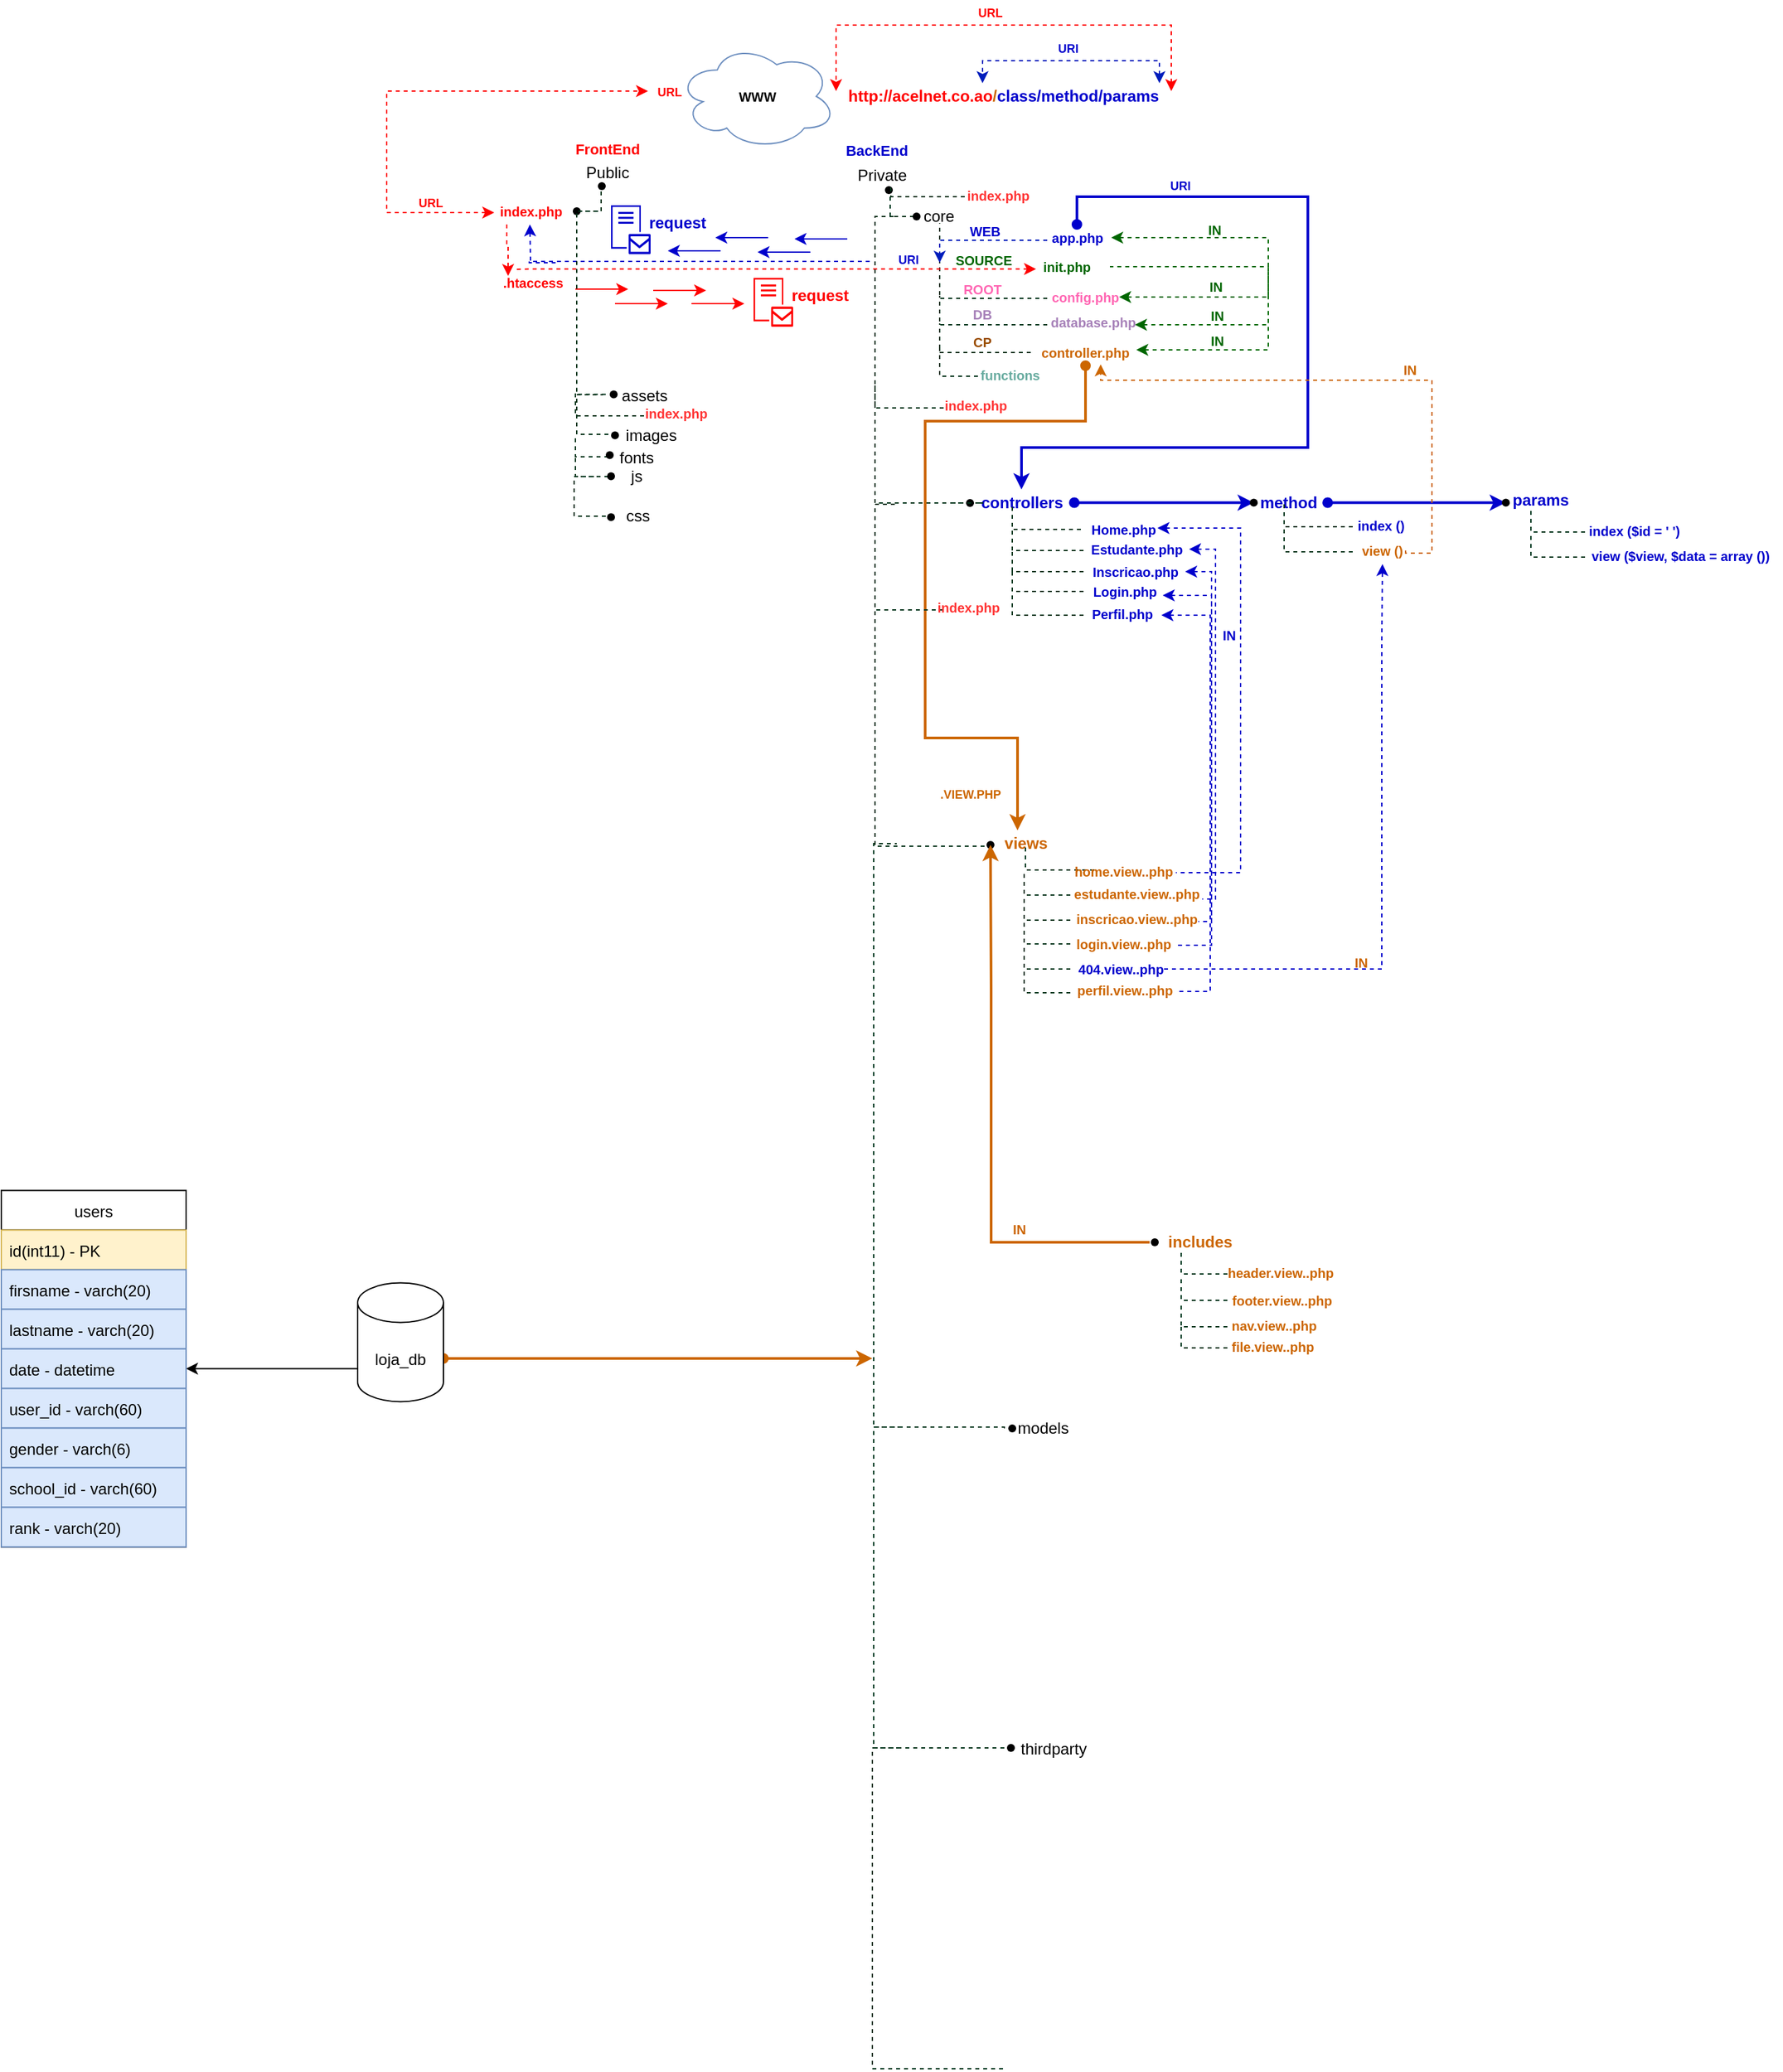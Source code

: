 <mxfile version="27.1.5">
  <diagram name="Page-1" id="74b105a0-9070-1c63-61bc-23e55f88626e">
    <mxGraphModel dx="1245" dy="451" grid="1" gridSize="10" guides="1" tooltips="1" connect="1" arrows="1" fold="1" page="1" pageScale="1.5" pageWidth="1169" pageHeight="826" background="none" math="0" shadow="0">
      <root>
        <mxCell id="0" style=";html=1;" />
        <mxCell id="1" style=";html=1;" parent="0" />
        <mxCell id="AdzBgTur88m9vbmycL0G-27" value="&lt;b style=&quot;font-size: 10px;&quot;&gt;WWW&lt;/b&gt;" style="ellipse;shape=cloud;whiteSpace=wrap;html=1;fontSize=10;fillColor=#FFFFFF;strokeColor=#6c8ebf;" parent="1" vertex="1">
          <mxGeometry x="692.5" y="244" width="120" height="80" as="geometry" />
        </mxCell>
        <mxCell id="NwKOcJaawwe2SMIx4jGH-65" value="" style="edgeStyle=orthogonalEdgeStyle;rounded=0;orthogonalLoop=1;jettySize=auto;html=1;dashed=1;fontSize=11;fontColor=#FF0000;startArrow=classic;startFill=1;endArrow=none;endFill=0;strokeColor=#0000CC;strokeWidth=1;" parent="1" edge="1">
          <mxGeometry relative="1" as="geometry">
            <mxPoint x="580.5" y="381" as="sourcePoint" />
            <mxPoint x="581" y="410" as="targetPoint" />
          </mxGeometry>
        </mxCell>
        <mxCell id="JAKMuyajma6vQaw-Ln5v-60" value="index.php" style="text;html=1;align=center;verticalAlign=middle;whiteSpace=wrap;rounded=0;fontStyle=1;fontSize=10;fontColor=#FF0000;" parent="1" vertex="1">
          <mxGeometry x="549" y="360.5" width="65" height="20.5" as="geometry" />
        </mxCell>
        <mxCell id="AdzBgTur88m9vbmycL0G-13" value="Public" style="text;html=1;align=center;verticalAlign=middle;resizable=0;points=[];autosize=1;fontSize=12;" parent="1" vertex="1">
          <mxGeometry x="614" y="332" width="50" height="20" as="geometry" />
        </mxCell>
        <mxCell id="NwKOcJaawwe2SMIx4jGH-13" value="" style="shape=waypoint;sketch=0;fillStyle=solid;size=6;pointerEvents=1;points=[];fillColor=none;resizable=0;rotatable=0;perimeter=centerPerimeter;snapToPoint=1;fontSize=10;fontColor=#FF0000;" parent="1" vertex="1">
          <mxGeometry x="615" y="332" width="40" height="40" as="geometry" />
        </mxCell>
        <mxCell id="NwKOcJaawwe2SMIx4jGH-18" value="Private" style="text;html=1;align=center;verticalAlign=middle;resizable=0;points=[];autosize=1;fontSize=12;" parent="1" vertex="1">
          <mxGeometry x="821.5" y="334" width="50" height="20" as="geometry" />
        </mxCell>
        <mxCell id="NwKOcJaawwe2SMIx4jGH-21" value="app.php" style="text;html=1;align=center;verticalAlign=middle;whiteSpace=wrap;rounded=0;fontStyle=1;fontSize=10;fontColor=#0000CC;" parent="1" vertex="1">
          <mxGeometry x="962.5" y="381" width="65" height="20.5" as="geometry" />
        </mxCell>
        <mxCell id="NwKOcJaawwe2SMIx4jGH-22" value="" style="edgeStyle=orthogonalEdgeStyle;rounded=0;orthogonalLoop=1;jettySize=auto;html=1;strokeColor=#00331A;strokeWidth=1;dashed=1;endArrow=none;endFill=0;fontSize=10;" parent="1" edge="1">
          <mxGeometry relative="1" as="geometry">
            <mxPoint x="634.5" y="356" as="sourcePoint" />
            <mxPoint x="614" y="371" as="targetPoint" />
            <Array as="points">
              <mxPoint x="635" y="371" />
            </Array>
          </mxGeometry>
        </mxCell>
        <mxCell id="NwKOcJaawwe2SMIx4jGH-23" value="" style="shape=waypoint;sketch=0;fillStyle=solid;size=6;pointerEvents=1;points=[];fillColor=none;resizable=0;rotatable=0;perimeter=centerPerimeter;snapToPoint=1;fontSize=10;fontStyle=1" parent="1" vertex="1">
          <mxGeometry x="832.5" y="335" width="40" height="40" as="geometry" />
        </mxCell>
        <mxCell id="NwKOcJaawwe2SMIx4jGH-24" value="" style="shape=waypoint;sketch=0;fillStyle=solid;size=6;pointerEvents=1;points=[];fillColor=none;resizable=0;rotatable=0;perimeter=centerPerimeter;snapToPoint=1;fontSize=10;" parent="1" vertex="1">
          <mxGeometry x="596" y="351" width="40" height="40" as="geometry" />
        </mxCell>
        <mxCell id="NwKOcJaawwe2SMIx4jGH-26" value="" style="edgeStyle=orthogonalEdgeStyle;rounded=0;orthogonalLoop=1;jettySize=auto;html=1;strokeColor=#00331A;strokeWidth=1;dashed=1;endArrow=none;endFill=0;fontSize=10;" parent="1" target="NwKOcJaawwe2SMIx4jGH-27" edge="1">
          <mxGeometry relative="1" as="geometry">
            <mxPoint x="853.5" y="360" as="sourcePoint" />
            <mxPoint x="868" y="405" as="targetPoint" />
            <Array as="points">
              <mxPoint x="854" y="375" />
            </Array>
          </mxGeometry>
        </mxCell>
        <mxCell id="NwKOcJaawwe2SMIx4jGH-27" value="" style="shape=waypoint;sketch=0;fillStyle=solid;size=6;pointerEvents=1;points=[];fillColor=none;resizable=0;rotatable=0;perimeter=centerPerimeter;snapToPoint=1;fontSize=10;" parent="1" vertex="1">
          <mxGeometry x="853.5" y="355" width="40" height="40" as="geometry" />
        </mxCell>
        <mxCell id="NwKOcJaawwe2SMIx4jGH-30" value="core" style="text;html=1;align=center;verticalAlign=middle;resizable=0;points=[];autosize=1;strokeColor=none;fillColor=none;fontSize=12;" parent="1" vertex="1">
          <mxGeometry x="869.5" y="365" width="40" height="20" as="geometry" />
        </mxCell>
        <mxCell id="NwKOcJaawwe2SMIx4jGH-33" value="init.php" style="text;html=1;align=center;verticalAlign=middle;whiteSpace=wrap;rounded=0;fontStyle=1;fontSize=10;fontColor=#006600;" parent="1" vertex="1">
          <mxGeometry x="955" y="402.5" width="65" height="20.5" as="geometry" />
        </mxCell>
        <mxCell id="NwKOcJaawwe2SMIx4jGH-35" value="config.php" style="text;html=1;align=center;verticalAlign=middle;whiteSpace=wrap;rounded=0;fontStyle=1;fontSize=10;fontColor=#FF66B3;" parent="1" vertex="1">
          <mxGeometry x="968.5" y="426" width="65" height="20.5" as="geometry" />
        </mxCell>
        <mxCell id="NwKOcJaawwe2SMIx4jGH-41" value="" style="edgeStyle=orthogonalEdgeStyle;rounded=0;orthogonalLoop=1;jettySize=auto;html=1;dashed=1;startArrow=classic;startFill=1;endArrow=classic;endFill=1;strokeColor=#FF0000;strokeWidth=1;" parent="1" edge="1">
          <mxGeometry relative="1" as="geometry">
            <mxPoint x="553.5" y="372" as="sourcePoint" />
            <mxPoint x="670" y="280" as="targetPoint" />
            <Array as="points">
              <mxPoint x="472" y="372" />
              <mxPoint x="472" y="280" />
            </Array>
          </mxGeometry>
        </mxCell>
        <mxCell id="NwKOcJaawwe2SMIx4jGH-42" value="FrontEnd" style="text;html=1;align=center;verticalAlign=middle;resizable=0;points=[];autosize=1;strokeColor=none;fillColor=none;fontSize=11;fontColor=#FF0000;fontStyle=1" parent="1" vertex="1">
          <mxGeometry x="609" y="314" width="60" height="20" as="geometry" />
        </mxCell>
        <mxCell id="NwKOcJaawwe2SMIx4jGH-48" value="" style="edgeStyle=orthogonalEdgeStyle;rounded=0;orthogonalLoop=1;jettySize=auto;html=1;dashed=1;startArrow=none;startFill=0;endArrow=none;endFill=0;strokeColor=#00331A;strokeWidth=1;" parent="1" edge="1">
          <mxGeometry relative="1" as="geometry">
            <mxPoint x="972.5" y="437" as="sourcePoint" />
            <mxPoint x="891" y="380" as="targetPoint" />
            <Array as="points">
              <mxPoint x="891" y="437" />
            </Array>
          </mxGeometry>
        </mxCell>
        <mxCell id="NwKOcJaawwe2SMIx4jGH-49" value="database.php" style="text;html=1;align=center;verticalAlign=middle;whiteSpace=wrap;rounded=0;fontStyle=1;fontSize=10;fontColor=#A680B8;" parent="1" vertex="1">
          <mxGeometry x="975" y="444.5" width="65" height="20.5" as="geometry" />
        </mxCell>
        <mxCell id="NwKOcJaawwe2SMIx4jGH-50" value="" style="edgeStyle=orthogonalEdgeStyle;rounded=0;orthogonalLoop=1;jettySize=auto;html=1;dashed=1;startArrow=none;startFill=0;endArrow=none;endFill=0;strokeColor=#00331A;strokeWidth=1;" parent="1" edge="1">
          <mxGeometry relative="1" as="geometry">
            <mxPoint x="972.5" y="457" as="sourcePoint" />
            <mxPoint x="891" y="435" as="targetPoint" />
            <Array as="points">
              <mxPoint x="891" y="457" />
            </Array>
          </mxGeometry>
        </mxCell>
        <mxCell id="NwKOcJaawwe2SMIx4jGH-55" value="" style="edgeStyle=orthogonalEdgeStyle;rounded=0;orthogonalLoop=1;jettySize=auto;html=1;dashed=1;startArrow=classic;startFill=1;endArrow=none;endFill=0;strokeColor=#FF0000;strokeWidth=1;exitX=0;exitY=0.5;exitDx=0;exitDy=0;fillColor=#e51400;" parent="1" edge="1">
          <mxGeometry relative="1" as="geometry">
            <mxPoint x="964" y="414.75" as="sourcePoint" />
            <mxPoint x="570" y="415" as="targetPoint" />
            <Array as="points">
              <mxPoint x="580" y="415" />
              <mxPoint x="580" y="415" />
            </Array>
          </mxGeometry>
        </mxCell>
        <mxCell id="NwKOcJaawwe2SMIx4jGH-56" value="" style="edgeStyle=orthogonalEdgeStyle;rounded=0;orthogonalLoop=1;jettySize=auto;html=1;dashed=1;startArrow=classic;startFill=1;endArrow=none;endFill=0;strokeColor=#006600;strokeWidth=1;fontColor=#006600;fillColor=#a0522d;" parent="1" target="NwKOcJaawwe2SMIx4jGH-33" edge="1">
          <mxGeometry relative="1" as="geometry">
            <mxPoint x="1021" y="391" as="sourcePoint" />
            <mxPoint x="1059.5" y="415" as="targetPoint" />
            <Array as="points">
              <mxPoint x="1140" y="391" />
              <mxPoint x="1140" y="413" />
            </Array>
          </mxGeometry>
        </mxCell>
        <mxCell id="NwKOcJaawwe2SMIx4jGH-58" value="" style="edgeStyle=orthogonalEdgeStyle;rounded=0;orthogonalLoop=1;jettySize=auto;html=1;dashed=1;startArrow=classic;startFill=1;endArrow=none;endFill=0;strokeColor=#006600;strokeWidth=1;fontColor=#CC6600;fillColor=#a0522d;" parent="1" edge="1">
          <mxGeometry relative="1" as="geometry">
            <mxPoint x="1027" y="436" as="sourcePoint" />
            <mxPoint x="1140" y="410" as="targetPoint" />
            <Array as="points">
              <mxPoint x="1140" y="436" />
            </Array>
          </mxGeometry>
        </mxCell>
        <mxCell id="NwKOcJaawwe2SMIx4jGH-59" value="" style="edgeStyle=orthogonalEdgeStyle;rounded=0;orthogonalLoop=1;jettySize=auto;html=1;dashed=1;startArrow=classic;startFill=1;endArrow=none;endFill=0;strokeColor=#006600;strokeWidth=1;fillColor=#a0522d;" parent="1" edge="1">
          <mxGeometry relative="1" as="geometry">
            <mxPoint x="1039" y="457" as="sourcePoint" />
            <mxPoint x="1140" y="410" as="targetPoint" />
            <Array as="points">
              <mxPoint x="1140" y="457" />
            </Array>
          </mxGeometry>
        </mxCell>
        <mxCell id="JAKMuyajma6vQaw-Ln5v-3" value=".htaccess" style="text;html=1;align=center;verticalAlign=middle;whiteSpace=wrap;rounded=0;fontStyle=1;fontColor=#FF0000;fontSize=10;" parent="1" vertex="1">
          <mxGeometry x="553" y="409.5" width="60" height="30" as="geometry" />
        </mxCell>
        <mxCell id="NwKOcJaawwe2SMIx4jGH-64" value="BackEnd" style="text;html=1;align=center;verticalAlign=middle;resizable=0;points=[];autosize=1;strokeColor=none;fillColor=none;fontSize=11;fontColor=#0000CC;fontStyle=1" parent="1" vertex="1">
          <mxGeometry x="812.5" y="315" width="60" height="20" as="geometry" />
        </mxCell>
        <mxCell id="NwKOcJaawwe2SMIx4jGH-67" value="" style="edgeStyle=orthogonalEdgeStyle;rounded=0;orthogonalLoop=1;jettySize=auto;html=1;dashed=1;startArrow=none;startFill=0;endArrow=classic;endFill=1;strokeColor=#001DBC;strokeWidth=1;fillColor=#0050ef;" parent="1" edge="1">
          <mxGeometry relative="1" as="geometry">
            <mxPoint x="972.5" y="393" as="sourcePoint" />
            <mxPoint x="891" y="410" as="targetPoint" />
            <Array as="points">
              <mxPoint x="891" y="393" />
            </Array>
          </mxGeometry>
        </mxCell>
        <mxCell id="HLYYOfNkcRGqxwp49W54-2" value="" style="edgeStyle=orthogonalEdgeStyle;rounded=0;orthogonalLoop=1;jettySize=auto;html=1;dashed=1;fontSize=11;fontColor=#0000CC;startArrow=none;startFill=0;endArrow=classic;endFill=1;strokeColor=#FF0000;strokeWidth=1;" parent="1" edge="1">
          <mxGeometry relative="1" as="geometry">
            <mxPoint x="563" y="381" as="sourcePoint" />
            <mxPoint x="564" y="420" as="targetPoint" />
            <Array as="points">
              <mxPoint x="563.5" y="398" />
              <mxPoint x="563.5" y="398" />
            </Array>
          </mxGeometry>
        </mxCell>
        <mxCell id="HLYYOfNkcRGqxwp49W54-4" value="" style="edgeStyle=orthogonalEdgeStyle;rounded=0;orthogonalLoop=1;jettySize=auto;html=1;dashed=1;fontSize=11;fontColor=#FF0000;startArrow=none;startFill=0;endArrow=none;endFill=0;strokeColor=#0000CC;strokeWidth=1;" parent="1" edge="1">
          <mxGeometry relative="1" as="geometry">
            <mxPoint x="600" y="410" as="sourcePoint" />
            <mxPoint x="840" y="410" as="targetPoint" />
            <Array as="points">
              <mxPoint x="580" y="410" />
              <mxPoint x="580" y="409" />
            </Array>
          </mxGeometry>
        </mxCell>
        <mxCell id="HLYYOfNkcRGqxwp49W54-5" value="URI" style="text;html=1;align=center;verticalAlign=middle;resizable=0;points=[];autosize=1;strokeColor=none;fillColor=none;fontColor=#0000CC;fontSize=9;fontStyle=1" parent="1" vertex="1">
          <mxGeometry x="852" y="398" width="30" height="20" as="geometry" />
        </mxCell>
        <mxCell id="HLYYOfNkcRGqxwp49W54-6" value="URL" style="text;html=1;align=center;verticalAlign=middle;resizable=0;points=[];autosize=1;strokeColor=none;fillColor=none;fontColor=#FF0000;fontSize=9;fontStyle=1" parent="1" vertex="1">
          <mxGeometry x="671" y="271" width="30" height="20" as="geometry" />
        </mxCell>
        <mxCell id="Ca_ESOKWYwaivZFTIutu-38" value="" style="edgeStyle=orthogonalEdgeStyle;rounded=0;orthogonalLoop=1;jettySize=auto;html=1;fontColor=#0000CC;startArrow=oval;startFill=1;endArrow=classic;endFill=1;strokeColor=#0000CC;strokeWidth=2;entryX=0.425;entryY=0.44;entryDx=0;entryDy=0;entryPerimeter=0;" parent="1" source="bvDFHQpG0MN7TgqZ5CM7-1" target="Ca_ESOKWYwaivZFTIutu-8" edge="1">
          <mxGeometry relative="1" as="geometry" />
        </mxCell>
        <mxCell id="bvDFHQpG0MN7TgqZ5CM7-1" value="controllers" style="text;html=1;align=center;verticalAlign=middle;resizable=0;points=[];autosize=1;strokeColor=none;fillColor=none;fontSize=12;fontColor=#0000CC;fontStyle=1" parent="1" vertex="1">
          <mxGeometry x="913" y="581.75" width="80" height="20" as="geometry" />
        </mxCell>
        <mxCell id="bvDFHQpG0MN7TgqZ5CM7-3" value="" style="edgeStyle=orthogonalEdgeStyle;rounded=0;orthogonalLoop=1;jettySize=auto;html=1;dashed=1;startArrow=none;startFill=0;endArrow=none;endFill=0;strokeColor=#00331A;strokeWidth=1;entryX=0.029;entryY=0.858;entryDx=0;entryDy=0;entryPerimeter=0;" parent="1" source="bvDFHQpG0MN7TgqZ5CM7-2" edge="1">
          <mxGeometry relative="1" as="geometry">
            <mxPoint x="900" y="540" as="sourcePoint" />
            <mxPoint x="859.5" y="375" as="targetPoint" />
            <Array as="points">
              <mxPoint x="842" y="375" />
            </Array>
          </mxGeometry>
        </mxCell>
        <mxCell id="bvDFHQpG0MN7TgqZ5CM7-4" value="" style="edgeStyle=orthogonalEdgeStyle;rounded=0;orthogonalLoop=1;jettySize=auto;html=1;dashed=1;startArrow=none;startFill=0;endArrow=none;endFill=0;strokeColor=#00331A;strokeWidth=1;entryX=0.029;entryY=0.858;entryDx=0;entryDy=0;entryPerimeter=0;" parent="1" source="bvDFHQpG0MN7TgqZ5CM7-6" edge="1">
          <mxGeometry relative="1" as="geometry">
            <mxPoint x="924" y="758" as="sourcePoint" />
            <mxPoint x="859.5" y="593" as="targetPoint" />
            <Array as="points">
              <mxPoint x="842" y="852" />
              <mxPoint x="842" y="593" />
            </Array>
          </mxGeometry>
        </mxCell>
        <mxCell id="bvDFHQpG0MN7TgqZ5CM7-5" value="" style="edgeStyle=orthogonalEdgeStyle;rounded=0;orthogonalLoop=1;jettySize=auto;html=1;dashed=1;startArrow=none;startFill=0;endArrow=none;endFill=0;strokeColor=#00331A;strokeWidth=1;entryX=0.029;entryY=0.858;entryDx=0;entryDy=0;entryPerimeter=0;" parent="1" source="bvDFHQpG0MN7TgqZ5CM7-9" edge="1">
          <mxGeometry relative="1" as="geometry">
            <mxPoint x="940" y="1193" as="sourcePoint" />
            <mxPoint x="858.5" y="850" as="targetPoint" />
            <Array as="points">
              <mxPoint x="940" y="1293" />
              <mxPoint x="940" y="1292" />
              <mxPoint x="841" y="1292" />
              <mxPoint x="841" y="850" />
            </Array>
          </mxGeometry>
        </mxCell>
        <mxCell id="Ca_ESOKWYwaivZFTIutu-37" value="" style="edgeStyle=orthogonalEdgeStyle;rounded=0;orthogonalLoop=1;jettySize=auto;html=1;fontColor=#CC6600;startArrow=classic;startFill=1;endArrow=oval;endFill=1;strokeColor=#0000CC;strokeWidth=2;" parent="1" source="bvDFHQpG0MN7TgqZ5CM7-1" target="NwKOcJaawwe2SMIx4jGH-21" edge="1">
          <mxGeometry relative="1" as="geometry">
            <mxPoint x="1000" y="360" as="targetPoint" />
            <Array as="points">
              <mxPoint x="953" y="550" />
              <mxPoint x="1170" y="550" />
              <mxPoint x="1170" y="360" />
              <mxPoint x="995" y="360" />
            </Array>
          </mxGeometry>
        </mxCell>
        <mxCell id="bvDFHQpG0MN7TgqZ5CM7-6" value="views" style="text;html=1;align=center;verticalAlign=middle;resizable=0;points=[];autosize=1;strokeColor=none;fillColor=none;fontSize=12;fontStyle=1;fontColor=#CC6600;" parent="1" vertex="1">
          <mxGeometry x="931" y="840" width="50" height="20" as="geometry" />
        </mxCell>
        <mxCell id="bvDFHQpG0MN7TgqZ5CM7-7" value="" style="shape=waypoint;sketch=0;fillStyle=solid;size=6;pointerEvents=1;points=[];fillColor=none;resizable=0;rotatable=0;perimeter=centerPerimeter;snapToPoint=1;fontSize=10;" parent="1" vertex="1">
          <mxGeometry x="909.5" y="831" width="40" height="40" as="geometry" />
        </mxCell>
        <mxCell id="bvDFHQpG0MN7TgqZ5CM7-8" value="models" style="text;html=1;align=center;verticalAlign=middle;resizable=0;points=[];autosize=1;strokeColor=none;fillColor=none;fontSize=12;" parent="1" vertex="1">
          <mxGeometry x="944" y="1283" width="50" height="20" as="geometry" />
        </mxCell>
        <mxCell id="bvDFHQpG0MN7TgqZ5CM7-9" value="" style="shape=waypoint;sketch=0;fillStyle=solid;size=6;pointerEvents=1;points=[];fillColor=none;resizable=0;rotatable=0;perimeter=centerPerimeter;snapToPoint=1;fontSize=10;" parent="1" vertex="1">
          <mxGeometry x="926" y="1273" width="40" height="40" as="geometry" />
        </mxCell>
        <mxCell id="bvDFHQpG0MN7TgqZ5CM7-13" value="" style="edgeStyle=orthogonalEdgeStyle;rounded=0;orthogonalLoop=1;jettySize=auto;html=1;dashed=1;startArrow=none;startFill=0;endArrow=none;endFill=0;strokeColor=#00331A;strokeWidth=1;" parent="1" edge="1">
          <mxGeometry relative="1" as="geometry">
            <mxPoint x="940" y="1535" as="sourcePoint" />
            <mxPoint x="860" y="1292" as="targetPoint" />
            <Array as="points">
              <mxPoint x="923" y="1535" />
              <mxPoint x="841" y="1535" />
              <mxPoint x="841" y="1192" />
            </Array>
          </mxGeometry>
        </mxCell>
        <mxCell id="bvDFHQpG0MN7TgqZ5CM7-27" value="" style="edgeStyle=orthogonalEdgeStyle;rounded=0;orthogonalLoop=1;jettySize=auto;html=1;dashed=1;startArrow=none;startFill=0;endArrow=none;endFill=0;strokeColor=#00331A;strokeWidth=1;exitX=0;exitY=0.5;exitDx=0;exitDy=0;" parent="1" source="bvDFHQpG0MN7TgqZ5CM7-28" edge="1">
          <mxGeometry relative="1" as="geometry">
            <mxPoint x="1034" y="631.75" as="sourcePoint" />
            <mxPoint x="946" y="593.75" as="targetPoint" />
            <Array as="points">
              <mxPoint x="946" y="611.75" />
            </Array>
          </mxGeometry>
        </mxCell>
        <mxCell id="bvDFHQpG0MN7TgqZ5CM7-28" value="Home.php" style="text;html=1;align=center;verticalAlign=middle;whiteSpace=wrap;rounded=0;fontStyle=1;fontSize=10;fontColor=#0000CC;" parent="1" vertex="1">
          <mxGeometry x="998" y="601.75" width="65" height="20.5" as="geometry" />
        </mxCell>
        <mxCell id="bvDFHQpG0MN7TgqZ5CM7-32" value="URI" style="text;html=1;align=center;verticalAlign=middle;resizable=0;points=[];autosize=1;strokeColor=none;fillColor=none;fontColor=#0000CC;fontSize=9;fontStyle=1" parent="1" vertex="1">
          <mxGeometry x="1057.5" y="342" width="30" height="20" as="geometry" />
        </mxCell>
        <mxCell id="bvDFHQpG0MN7TgqZ5CM7-33" value="" style="edgeStyle=orthogonalEdgeStyle;rounded=0;orthogonalLoop=1;jettySize=auto;html=1;dashed=1;startArrow=none;startFill=0;endArrow=none;endFill=0;strokeColor=#00331A;strokeWidth=1;" parent="1" edge="1">
          <mxGeometry relative="1" as="geometry">
            <mxPoint x="960" y="478" as="sourcePoint" />
            <mxPoint x="891" y="456" as="targetPoint" />
            <Array as="points">
              <mxPoint x="891" y="478" />
            </Array>
          </mxGeometry>
        </mxCell>
        <mxCell id="Ca_ESOKWYwaivZFTIutu-35" value="" style="edgeStyle=orthogonalEdgeStyle;rounded=0;orthogonalLoop=1;jettySize=auto;html=1;fontColor=#CC6600;startArrow=oval;startFill=1;endArrow=classic;endFill=1;strokeColor=#CC6600;strokeWidth=2;" parent="1" source="bvDFHQpG0MN7TgqZ5CM7-34" target="bvDFHQpG0MN7TgqZ5CM7-6" edge="1">
          <mxGeometry relative="1" as="geometry">
            <Array as="points">
              <mxPoint x="1002" y="530" />
              <mxPoint x="880" y="530" />
              <mxPoint x="880" y="770" />
              <mxPoint x="950" y="770" />
            </Array>
            <mxPoint x="810" y="560" as="targetPoint" />
          </mxGeometry>
        </mxCell>
        <mxCell id="bvDFHQpG0MN7TgqZ5CM7-34" value="controller.php" style="text;html=1;align=center;verticalAlign=middle;whiteSpace=wrap;rounded=0;fontStyle=1;fontSize=10;fontColor=#CC6600;" parent="1" vertex="1">
          <mxGeometry x="969" y="467.5" width="65" height="20.5" as="geometry" />
        </mxCell>
        <mxCell id="bvDFHQpG0MN7TgqZ5CM7-2" value="" style="shape=waypoint;sketch=0;fillStyle=solid;size=6;pointerEvents=1;points=[];fillColor=none;resizable=0;rotatable=0;perimeter=centerPerimeter;snapToPoint=1;fontSize=10;" parent="1" vertex="1">
          <mxGeometry x="894" y="572" width="40" height="40" as="geometry" />
        </mxCell>
        <mxCell id="bvDFHQpG0MN7TgqZ5CM7-36" value="" style="edgeStyle=orthogonalEdgeStyle;rounded=0;orthogonalLoop=1;jettySize=auto;html=1;dashed=1;startArrow=none;startFill=0;endArrow=none;endFill=0;strokeColor=#00331A;strokeWidth=1;" parent="1" edge="1">
          <mxGeometry relative="1" as="geometry">
            <mxPoint x="900" y="592" as="sourcePoint" />
            <mxPoint x="920" y="592" as="targetPoint" />
            <Array as="points">
              <mxPoint x="924" y="592" />
              <mxPoint x="842" y="592" />
            </Array>
          </mxGeometry>
        </mxCell>
        <mxCell id="bvDFHQpG0MN7TgqZ5CM7-37" value="" style="edgeStyle=orthogonalEdgeStyle;rounded=0;orthogonalLoop=1;jettySize=auto;html=1;dashed=1;startArrow=classic;startFill=1;endArrow=none;endFill=0;strokeColor=#006600;strokeWidth=1;fillColor=#a0522d;" parent="1" edge="1">
          <mxGeometry relative="1" as="geometry">
            <mxPoint x="1040" y="476" as="sourcePoint" />
            <mxPoint x="1140" y="420" as="targetPoint" />
            <Array as="points">
              <mxPoint x="1140" y="476" />
            </Array>
          </mxGeometry>
        </mxCell>
        <mxCell id="bvDFHQpG0MN7TgqZ5CM7-38" value="" style="edgeStyle=orthogonalEdgeStyle;rounded=0;orthogonalLoop=1;jettySize=auto;html=1;dashed=1;startArrow=none;startFill=0;endArrow=none;endFill=0;strokeColor=#00331A;strokeWidth=1;exitX=0;exitY=0.5;exitDx=0;exitDy=0;" parent="1" edge="1">
          <mxGeometry relative="1" as="geometry">
            <mxPoint x="1000" y="628" as="sourcePoint" />
            <mxPoint x="946" y="609.75" as="targetPoint" />
            <Array as="points">
              <mxPoint x="946" y="627.75" />
            </Array>
          </mxGeometry>
        </mxCell>
        <mxCell id="bvDFHQpG0MN7TgqZ5CM7-39" value="Estudante.php" style="text;html=1;align=center;verticalAlign=middle;whiteSpace=wrap;rounded=0;fontStyle=1;fontSize=10;fontColor=#0000CC;" parent="1" vertex="1">
          <mxGeometry x="1008" y="616.75" width="65" height="20.5" as="geometry" />
        </mxCell>
        <mxCell id="Ca_ESOKWYwaivZFTIutu-39" value="" style="edgeStyle=orthogonalEdgeStyle;rounded=0;orthogonalLoop=1;jettySize=auto;html=1;fontColor=#CC6600;startArrow=oval;startFill=1;endArrow=classic;endFill=1;strokeColor=#0000CC;strokeWidth=2;entryX=0.358;entryY=0.54;entryDx=0;entryDy=0;entryPerimeter=0;" parent="1" source="Ca_ESOKWYwaivZFTIutu-7" target="Ca_ESOKWYwaivZFTIutu-16" edge="1">
          <mxGeometry relative="1" as="geometry" />
        </mxCell>
        <mxCell id="Ca_ESOKWYwaivZFTIutu-7" value="method" style="text;html=1;align=center;verticalAlign=middle;resizable=0;points=[];autosize=1;strokeColor=none;fillColor=none;fontSize=12;fontStyle=1;fontColor=#0000CC;" parent="1" vertex="1">
          <mxGeometry x="1125" y="581.75" width="60" height="20" as="geometry" />
        </mxCell>
        <mxCell id="Ca_ESOKWYwaivZFTIutu-8" value="" style="shape=waypoint;sketch=0;fillStyle=solid;size=6;pointerEvents=1;points=[];fillColor=none;resizable=0;rotatable=0;perimeter=centerPerimeter;snapToPoint=1;fontSize=10;" parent="1" vertex="1">
          <mxGeometry x="1109" y="571.75" width="40" height="40" as="geometry" />
        </mxCell>
        <mxCell id="Ca_ESOKWYwaivZFTIutu-15" value="params" style="text;html=1;align=center;verticalAlign=middle;resizable=0;points=[];autosize=1;strokeColor=none;fillColor=none;fontSize=12;fontStyle=1;fontColor=#0000CC;" parent="1" vertex="1">
          <mxGeometry x="1316" y="579.75" width="60" height="20" as="geometry" />
        </mxCell>
        <mxCell id="Ca_ESOKWYwaivZFTIutu-16" value="" style="shape=waypoint;sketch=0;fillStyle=solid;size=6;pointerEvents=1;points=[];fillColor=none;resizable=0;rotatable=0;perimeter=centerPerimeter;snapToPoint=1;fontSize=10;" parent="1" vertex="1">
          <mxGeometry x="1300" y="571.75" width="40" height="40" as="geometry" />
        </mxCell>
        <mxCell id="Ca_ESOKWYwaivZFTIutu-20" value="index ()" style="text;html=1;align=center;verticalAlign=middle;whiteSpace=wrap;rounded=0;fontStyle=1;fontSize=10;fontColor=#0000CC;" parent="1" vertex="1">
          <mxGeometry x="1193" y="598.75" width="65" height="20.5" as="geometry" />
        </mxCell>
        <mxCell id="Ca_ESOKWYwaivZFTIutu-21" value="" style="edgeStyle=orthogonalEdgeStyle;rounded=0;orthogonalLoop=1;jettySize=auto;html=1;dashed=1;startArrow=none;startFill=0;endArrow=none;endFill=0;strokeColor=#00331A;strokeWidth=1;exitX=0;exitY=0.5;exitDx=0;exitDy=0;" parent="1" edge="1">
          <mxGeometry relative="1" as="geometry">
            <mxPoint x="1204" y="610" as="sourcePoint" />
            <mxPoint x="1152" y="591.75" as="targetPoint" />
            <Array as="points">
              <mxPoint x="1152" y="609.75" />
            </Array>
          </mxGeometry>
        </mxCell>
        <mxCell id="Ca_ESOKWYwaivZFTIutu-22" value="index ($id = &#39; &#39;)" style="text;html=1;align=center;verticalAlign=middle;whiteSpace=wrap;rounded=0;fontStyle=1;fontSize=10;fontColor=#0000CC;" parent="1" vertex="1">
          <mxGeometry x="1376" y="602.75" width="83" height="20.5" as="geometry" />
        </mxCell>
        <mxCell id="Ca_ESOKWYwaivZFTIutu-23" value="" style="edgeStyle=orthogonalEdgeStyle;rounded=0;orthogonalLoop=1;jettySize=auto;html=1;dashed=1;startArrow=none;startFill=0;endArrow=none;endFill=0;strokeColor=#00331A;strokeWidth=1;" parent="1" edge="1">
          <mxGeometry relative="1" as="geometry">
            <mxPoint x="1380" y="614" as="sourcePoint" />
            <mxPoint x="1339" y="595.75" as="targetPoint" />
            <Array as="points">
              <mxPoint x="1339" y="613.75" />
            </Array>
          </mxGeometry>
        </mxCell>
        <mxCell id="Ca_ESOKWYwaivZFTIutu-24" value="&lt;font color=&quot;#ff0000&quot;&gt;http://acelnet.co.ao&lt;/font&gt;/&lt;font color=&quot;#0000cc&quot;&gt;class/method/params&lt;/font&gt;" style="text;html=1;align=center;verticalAlign=middle;resizable=0;points=[];autosize=1;strokeColor=none;fillColor=none;fontColor=#CC6600;fontStyle=1" parent="1" vertex="1">
          <mxGeometry x="813.5" y="274" width="250" height="20" as="geometry" />
        </mxCell>
        <mxCell id="Ca_ESOKWYwaivZFTIutu-27" value="" style="edgeStyle=orthogonalEdgeStyle;rounded=0;orthogonalLoop=1;jettySize=auto;html=1;dashed=1;startArrow=classic;startFill=1;endArrow=classic;endFill=1;strokeColor=#001DBC;strokeWidth=1;fillColor=#0050ef;" parent="1" edge="1">
          <mxGeometry relative="1" as="geometry">
            <mxPoint x="1057.5" y="274" as="sourcePoint" />
            <mxPoint x="923.5" y="274" as="targetPoint" />
            <Array as="points">
              <mxPoint x="923.5" y="257" />
            </Array>
          </mxGeometry>
        </mxCell>
        <mxCell id="Ca_ESOKWYwaivZFTIutu-28" value="" style="edgeStyle=orthogonalEdgeStyle;rounded=0;orthogonalLoop=1;jettySize=auto;html=1;dashed=1;startArrow=classic;startFill=1;endArrow=classic;endFill=1;strokeColor=#FF0000;strokeWidth=1;fillColor=#a20025;fontColor=#FF0000;" parent="1" edge="1">
          <mxGeometry relative="1" as="geometry">
            <mxPoint x="1066.5" y="280" as="sourcePoint" />
            <mxPoint x="812.5" y="280" as="targetPoint" />
            <Array as="points">
              <mxPoint x="1066.5" y="247" />
              <mxPoint x="1066.5" y="230" />
              <mxPoint x="812.5" y="230" />
            </Array>
          </mxGeometry>
        </mxCell>
        <mxCell id="Ca_ESOKWYwaivZFTIutu-29" value="URI" style="text;html=1;align=center;verticalAlign=middle;resizable=0;points=[];autosize=1;strokeColor=none;fillColor=none;fontColor=#0000CC;fontSize=9;fontStyle=1" parent="1" vertex="1">
          <mxGeometry x="973" y="238" width="30" height="20" as="geometry" />
        </mxCell>
        <mxCell id="Ca_ESOKWYwaivZFTIutu-30" value="URL" style="text;html=1;align=center;verticalAlign=middle;resizable=0;points=[];autosize=1;strokeColor=none;fillColor=none;fontColor=#FF0000;fontSize=9;fontStyle=1" parent="1" vertex="1">
          <mxGeometry x="914" y="211" width="30" height="20" as="geometry" />
        </mxCell>
        <mxCell id="Ca_ESOKWYwaivZFTIutu-31" value="URL" style="text;html=1;align=center;verticalAlign=middle;resizable=0;points=[];autosize=1;strokeColor=none;fillColor=none;fontColor=#FF0000;fontSize=9;fontStyle=1" parent="1" vertex="1">
          <mxGeometry x="490" y="355" width="30" height="20" as="geometry" />
        </mxCell>
        <mxCell id="Ca_ESOKWYwaivZFTIutu-32" value="" style="edgeStyle=orthogonalEdgeStyle;rounded=0;orthogonalLoop=1;jettySize=auto;html=1;dashed=1;startArrow=none;startFill=0;endArrow=none;endFill=0;strokeColor=#00331A;strokeWidth=1;exitX=0;exitY=0.5;exitDx=0;exitDy=0;" parent="1" edge="1">
          <mxGeometry relative="1" as="geometry">
            <mxPoint x="1008" y="870" as="sourcePoint" />
            <mxPoint x="956" y="851.75" as="targetPoint" />
            <Array as="points">
              <mxPoint x="956" y="869.75" />
            </Array>
          </mxGeometry>
        </mxCell>
        <mxCell id="Ca_ESOKWYwaivZFTIutu-33" value="home.view..php" style="text;html=1;align=center;verticalAlign=middle;whiteSpace=wrap;rounded=0;fontStyle=1;fontSize=10;fontColor=#CC6600;" parent="1" vertex="1">
          <mxGeometry x="998" y="860.75" width="65" height="20.5" as="geometry" />
        </mxCell>
        <mxCell id="EJInJD_8tcGKx5hPsD_K-2" value=".VIEW.PHP" style="text;html=1;align=center;verticalAlign=middle;resizable=0;points=[];autosize=1;strokeColor=none;fillColor=none;fontColor=#CC6600;fontSize=9;fontStyle=1" parent="1" vertex="1">
          <mxGeometry x="884" y="803" width="60" height="20" as="geometry" />
        </mxCell>
        <mxCell id="EJInJD_8tcGKx5hPsD_K-4" value="request" style="text;html=1;align=center;verticalAlign=middle;resizable=0;points=[];autosize=1;strokeColor=none;fillColor=none;fontColor=#FF0000;fontStyle=1" parent="1" vertex="1">
          <mxGeometry x="770" y="424.5" width="60" height="20" as="geometry" />
        </mxCell>
        <mxCell id="EJInJD_8tcGKx5hPsD_K-7" value="" style="sketch=0;pointerEvents=1;shadow=0;dashed=0;html=1;strokeColor=none;labelPosition=center;verticalLabelPosition=bottom;verticalAlign=top;align=center;fillColor=#FF0000;shape=mxgraph.mscae.intune.intune_email_profiles;fontColor=#FF0000;" parent="1" vertex="1">
          <mxGeometry x="750" y="421.5" width="30" height="37" as="geometry" />
        </mxCell>
        <mxCell id="EJInJD_8tcGKx5hPsD_K-8" value="request" style="text;html=1;align=center;verticalAlign=middle;resizable=0;points=[];autosize=1;strokeColor=none;fillColor=none;fontColor=#0000CC;fontStyle=1" parent="1" vertex="1">
          <mxGeometry x="662" y="369.5" width="60" height="20" as="geometry" />
        </mxCell>
        <mxCell id="EJInJD_8tcGKx5hPsD_K-9" value="" style="sketch=0;pointerEvents=1;shadow=0;dashed=0;html=1;strokeColor=none;labelPosition=center;verticalLabelPosition=bottom;verticalAlign=top;align=center;fillColor=#0000CC;shape=mxgraph.mscae.intune.intune_email_profiles;fontColor=#0000CC;" parent="1" vertex="1">
          <mxGeometry x="642" y="366.5" width="30" height="37" as="geometry" />
        </mxCell>
        <mxCell id="EJInJD_8tcGKx5hPsD_K-11" value="" style="endArrow=classic;html=1;rounded=0;fontColor=#0000CC;strokeColor=#FF0000;" parent="1" edge="1">
          <mxGeometry width="50" height="50" relative="1" as="geometry">
            <mxPoint x="615" y="430" as="sourcePoint" />
            <mxPoint x="655" y="430" as="targetPoint" />
          </mxGeometry>
        </mxCell>
        <mxCell id="EJInJD_8tcGKx5hPsD_K-12" value="" style="endArrow=classic;html=1;rounded=0;fontColor=#0000CC;strokeColor=#FF0000;" parent="1" edge="1">
          <mxGeometry width="50" height="50" relative="1" as="geometry">
            <mxPoint x="645" y="441" as="sourcePoint" />
            <mxPoint x="685" y="441" as="targetPoint" />
          </mxGeometry>
        </mxCell>
        <mxCell id="EJInJD_8tcGKx5hPsD_K-13" value="" style="endArrow=classic;html=1;rounded=0;fontColor=#0000CC;strokeColor=#FF0000;" parent="1" edge="1">
          <mxGeometry width="50" height="50" relative="1" as="geometry">
            <mxPoint x="674" y="431" as="sourcePoint" />
            <mxPoint x="714" y="431" as="targetPoint" />
          </mxGeometry>
        </mxCell>
        <mxCell id="EJInJD_8tcGKx5hPsD_K-14" value="" style="endArrow=classic;html=1;rounded=0;fontColor=#0000CC;strokeColor=#FF0000;" parent="1" edge="1">
          <mxGeometry width="50" height="50" relative="1" as="geometry">
            <mxPoint x="703" y="441" as="sourcePoint" />
            <mxPoint x="743" y="441" as="targetPoint" />
          </mxGeometry>
        </mxCell>
        <mxCell id="EJInJD_8tcGKx5hPsD_K-15" value="" style="endArrow=none;html=1;rounded=0;fontColor=#0000CC;strokeColor=#0000CC;endFill=0;startArrow=classic;startFill=1;" parent="1" edge="1">
          <mxGeometry width="50" height="50" relative="1" as="geometry">
            <mxPoint x="721" y="391" as="sourcePoint" />
            <mxPoint x="761" y="391" as="targetPoint" />
          </mxGeometry>
        </mxCell>
        <mxCell id="EJInJD_8tcGKx5hPsD_K-16" value="" style="endArrow=none;html=1;rounded=0;fontColor=#0000CC;strokeColor=#0000CC;endFill=0;startArrow=classic;startFill=1;" parent="1" edge="1">
          <mxGeometry width="50" height="50" relative="1" as="geometry">
            <mxPoint x="753" y="402" as="sourcePoint" />
            <mxPoint x="793" y="402" as="targetPoint" />
          </mxGeometry>
        </mxCell>
        <mxCell id="EJInJD_8tcGKx5hPsD_K-17" value="" style="endArrow=none;html=1;rounded=0;fontColor=#0000CC;strokeColor=#0000CC;endFill=0;startArrow=classic;startFill=1;" parent="1" edge="1">
          <mxGeometry width="50" height="50" relative="1" as="geometry">
            <mxPoint x="781" y="392" as="sourcePoint" />
            <mxPoint x="821" y="392" as="targetPoint" />
          </mxGeometry>
        </mxCell>
        <mxCell id="EJInJD_8tcGKx5hPsD_K-18" value="" style="endArrow=none;html=1;rounded=0;fontColor=#0000CC;strokeColor=#0000CC;endFill=0;startArrow=classic;startFill=1;" parent="1" edge="1">
          <mxGeometry width="50" height="50" relative="1" as="geometry">
            <mxPoint x="685" y="401" as="sourcePoint" />
            <mxPoint x="725" y="401" as="targetPoint" />
          </mxGeometry>
        </mxCell>
        <mxCell id="EJInJD_8tcGKx5hPsD_K-19" value="estudante.view..php" style="text;html=1;align=center;verticalAlign=middle;whiteSpace=wrap;rounded=0;fontStyle=1;fontSize=10;fontColor=#CC6600;" parent="1" vertex="1">
          <mxGeometry x="1008" y="877.75" width="65" height="20.5" as="geometry" />
        </mxCell>
        <mxCell id="EJInJD_8tcGKx5hPsD_K-20" value="" style="edgeStyle=orthogonalEdgeStyle;rounded=0;orthogonalLoop=1;jettySize=auto;html=1;dashed=1;startArrow=none;startFill=0;endArrow=none;endFill=0;strokeColor=#00331A;strokeWidth=1;" parent="1" edge="1">
          <mxGeometry relative="1" as="geometry">
            <mxPoint x="990" y="889" as="sourcePoint" />
            <mxPoint x="955" y="870.75" as="targetPoint" />
            <Array as="points">
              <mxPoint x="955" y="888.75" />
            </Array>
          </mxGeometry>
        </mxCell>
        <mxCell id="EJInJD_8tcGKx5hPsD_K-21" value="IN" style="text;html=1;align=center;verticalAlign=middle;resizable=0;points=[];autosize=1;strokeColor=none;fillColor=none;fontColor=#006600;fontStyle=1;fontSize=10;" parent="1" vertex="1">
          <mxGeometry x="1085" y="417.5" width="30" height="20" as="geometry" />
        </mxCell>
        <mxCell id="EJInJD_8tcGKx5hPsD_K-22" value="IN" style="text;html=1;align=center;verticalAlign=middle;resizable=0;points=[];autosize=1;strokeColor=none;fillColor=none;fontColor=#006600;fontStyle=1;fontSize=10;" parent="1" vertex="1">
          <mxGeometry x="1086" y="439.5" width="30" height="20" as="geometry" />
        </mxCell>
        <mxCell id="EJInJD_8tcGKx5hPsD_K-23" value="IN" style="text;html=1;align=center;verticalAlign=middle;resizable=0;points=[];autosize=1;strokeColor=none;fillColor=none;fontColor=#006600;fontStyle=1;fontSize=10;" parent="1" vertex="1">
          <mxGeometry x="1086" y="458.5" width="30" height="20" as="geometry" />
        </mxCell>
        <mxCell id="EJInJD_8tcGKx5hPsD_K-24" value="IN" style="text;html=1;align=center;verticalAlign=middle;resizable=0;points=[];autosize=1;strokeColor=none;fillColor=none;fontColor=#006600;fontStyle=1;fontSize=10;" parent="1" vertex="1">
          <mxGeometry x="1084" y="374.5" width="30" height="20" as="geometry" />
        </mxCell>
        <mxCell id="EJInJD_8tcGKx5hPsD_K-25" value="" style="edgeStyle=orthogonalEdgeStyle;rounded=0;orthogonalLoop=1;jettySize=auto;html=1;dashed=1;startArrow=classic;startFill=1;endArrow=none;endFill=0;strokeColor=#0000CC;strokeWidth=1;fontColor=#006600;fillColor=#a0522d;" parent="1" edge="1">
          <mxGeometry relative="1" as="geometry">
            <mxPoint x="1056" y="611" as="sourcePoint" />
            <mxPoint x="1070" y="872" as="targetPoint" />
            <Array as="points">
              <mxPoint x="1119" y="611" />
              <mxPoint x="1119" y="872" />
              <mxPoint x="1079" y="872" />
            </Array>
          </mxGeometry>
        </mxCell>
        <mxCell id="EJInJD_8tcGKx5hPsD_K-26" value="IN" style="text;html=1;align=center;verticalAlign=middle;resizable=0;points=[];autosize=1;strokeColor=none;fillColor=none;fontColor=#0000CC;fontStyle=1;fontSize=10;" parent="1" vertex="1">
          <mxGeometry x="1095" y="682" width="30" height="20" as="geometry" />
        </mxCell>
        <mxCell id="EJInJD_8tcGKx5hPsD_K-27" value="" style="edgeStyle=orthogonalEdgeStyle;rounded=0;orthogonalLoop=1;jettySize=auto;html=1;dashed=1;startArrow=classic;startFill=1;endArrow=none;endFill=0;strokeColor=#0000CC;strokeWidth=1;fontColor=#006600;fillColor=#a0522d;" parent="1" edge="1">
          <mxGeometry relative="1" as="geometry">
            <mxPoint x="1080" y="627" as="sourcePoint" />
            <mxPoint x="1090" y="892" as="targetPoint" />
            <Array as="points">
              <mxPoint x="1100" y="627" />
              <mxPoint x="1100" y="892" />
            </Array>
          </mxGeometry>
        </mxCell>
        <mxCell id="EJInJD_8tcGKx5hPsD_K-28" value="view ()" style="text;html=1;align=center;verticalAlign=middle;whiteSpace=wrap;rounded=0;fontStyle=1;fontSize=10;fontColor=#CC6600;" parent="1" vertex="1">
          <mxGeometry x="1194" y="617.75" width="65" height="20.5" as="geometry" />
        </mxCell>
        <mxCell id="EJInJD_8tcGKx5hPsD_K-29" value="" style="edgeStyle=orthogonalEdgeStyle;rounded=0;orthogonalLoop=1;jettySize=auto;html=1;dashed=1;startArrow=none;startFill=0;endArrow=none;endFill=0;strokeColor=#00331A;strokeWidth=1;exitX=0;exitY=0.5;exitDx=0;exitDy=0;" parent="1" edge="1">
          <mxGeometry relative="1" as="geometry">
            <mxPoint x="1204" y="629" as="sourcePoint" />
            <mxPoint x="1152" y="610.75" as="targetPoint" />
            <Array as="points">
              <mxPoint x="1152" y="628.75" />
            </Array>
          </mxGeometry>
        </mxCell>
        <mxCell id="EJInJD_8tcGKx5hPsD_K-30" value="view ($view, $data = array ())" style="text;html=1;align=center;verticalAlign=middle;whiteSpace=wrap;rounded=0;fontStyle=1;fontSize=10;fontColor=#0000CC;" parent="1" vertex="1">
          <mxGeometry x="1376" y="621.75" width="153" height="20.5" as="geometry" />
        </mxCell>
        <mxCell id="EJInJD_8tcGKx5hPsD_K-31" value="" style="edgeStyle=orthogonalEdgeStyle;rounded=0;orthogonalLoop=1;jettySize=auto;html=1;dashed=1;startArrow=none;startFill=0;endArrow=none;endFill=0;strokeColor=#00331A;strokeWidth=1;" parent="1" edge="1">
          <mxGeometry relative="1" as="geometry">
            <mxPoint x="1380" y="633" as="sourcePoint" />
            <mxPoint x="1339" y="614.75" as="targetPoint" />
            <Array as="points">
              <mxPoint x="1339" y="632.75" />
            </Array>
          </mxGeometry>
        </mxCell>
        <mxCell id="EJInJD_8tcGKx5hPsD_K-32" value="" style="edgeStyle=orthogonalEdgeStyle;rounded=0;orthogonalLoop=1;jettySize=auto;html=1;dashed=1;startArrow=none;startFill=0;endArrow=classic;endFill=1;strokeColor=#CC6600;strokeWidth=1;fillColor=#a0522d;fontColor=#CC6600;" parent="1" edge="1">
          <mxGeometry relative="1" as="geometry">
            <mxPoint x="1244" y="628" as="sourcePoint" />
            <mxPoint x="1013" y="487" as="targetPoint" />
            <Array as="points">
              <mxPoint x="1244" y="630" />
              <mxPoint x="1264" y="630" />
              <mxPoint x="1264" y="499" />
              <mxPoint x="1013" y="499" />
            </Array>
          </mxGeometry>
        </mxCell>
        <mxCell id="EJInJD_8tcGKx5hPsD_K-34" value="IN" style="text;html=1;align=center;verticalAlign=middle;resizable=0;points=[];autosize=1;strokeColor=none;fillColor=none;fontColor=#CC6600;fontStyle=1;fontSize=10;" parent="1" vertex="1">
          <mxGeometry x="1232" y="480.5" width="30" height="20" as="geometry" />
        </mxCell>
        <mxCell id="EJInJD_8tcGKx5hPsD_K-35" value="" style="edgeStyle=orthogonalEdgeStyle;rounded=0;orthogonalLoop=1;jettySize=auto;html=1;dashed=1;startArrow=none;startFill=0;endArrow=none;endFill=0;strokeColor=#00331A;strokeWidth=1;" parent="1" source="EJInJD_8tcGKx5hPsD_K-36" edge="1">
          <mxGeometry relative="1" as="geometry">
            <mxPoint x="590" y="490" as="sourcePoint" />
            <mxPoint x="635" y="371" as="targetPoint" />
            <Array as="points">
              <mxPoint x="616" y="371" />
            </Array>
          </mxGeometry>
        </mxCell>
        <mxCell id="EJInJD_8tcGKx5hPsD_K-36" value="" style="shape=waypoint;sketch=0;fillStyle=solid;size=6;pointerEvents=1;points=[];fillColor=none;resizable=0;rotatable=0;perimeter=centerPerimeter;snapToPoint=1;fontSize=10;fontStyle=1" parent="1" vertex="1">
          <mxGeometry x="624" y="489.75" width="40" height="40" as="geometry" />
        </mxCell>
        <mxCell id="EJInJD_8tcGKx5hPsD_K-39" value="assets" style="text;html=1;align=center;verticalAlign=middle;resizable=0;points=[];autosize=1;strokeColor=none;fillColor=none;fontSize=12;" parent="1" vertex="1">
          <mxGeometry x="642" y="500.5" width="50" height="20" as="geometry" />
        </mxCell>
        <mxCell id="EJInJD_8tcGKx5hPsD_K-40" value="" style="edgeStyle=orthogonalEdgeStyle;rounded=0;orthogonalLoop=1;jettySize=auto;html=1;dashed=1;startArrow=none;startFill=0;endArrow=none;endFill=0;strokeColor=#00331A;strokeWidth=1;" parent="1" edge="1">
          <mxGeometry relative="1" as="geometry">
            <mxPoint x="640" y="540" as="sourcePoint" />
            <mxPoint x="636" y="510" as="targetPoint" />
            <Array as="points">
              <mxPoint x="636" y="540" />
              <mxPoint x="616" y="540" />
              <mxPoint x="616" y="510" />
            </Array>
          </mxGeometry>
        </mxCell>
        <mxCell id="EJInJD_8tcGKx5hPsD_K-44" value="" style="edgeStyle=orthogonalEdgeStyle;rounded=0;orthogonalLoop=1;jettySize=auto;html=1;dashed=1;startArrow=none;startFill=0;endArrow=none;endFill=0;strokeColor=#00331A;strokeWidth=1;" parent="1" edge="1">
          <mxGeometry relative="1" as="geometry">
            <mxPoint x="640" y="557" as="sourcePoint" />
            <mxPoint x="615" y="543" as="targetPoint" />
            <Array as="points">
              <mxPoint x="615" y="557" />
            </Array>
          </mxGeometry>
        </mxCell>
        <mxCell id="EJInJD_8tcGKx5hPsD_K-45" value="" style="edgeStyle=orthogonalEdgeStyle;rounded=0;orthogonalLoop=1;jettySize=auto;html=1;dashed=1;startArrow=none;startFill=0;endArrow=none;endFill=0;strokeColor=#00331A;strokeWidth=1;" parent="1" edge="1">
          <mxGeometry relative="1" as="geometry">
            <mxPoint x="640" y="572" as="sourcePoint" />
            <mxPoint x="615" y="558" as="targetPoint" />
            <Array as="points">
              <mxPoint x="615" y="572" />
            </Array>
          </mxGeometry>
        </mxCell>
        <mxCell id="STZjw_1e0-3T1apY85C1-3" value="" style="edgeStyle=orthogonalEdgeStyle;rounded=0;orthogonalLoop=1;jettySize=auto;html=1;dashed=1;startArrow=none;startFill=0;endArrow=none;endFill=0;strokeColor=#00331A;strokeWidth=1;" parent="1" edge="1">
          <mxGeometry relative="1" as="geometry">
            <mxPoint x="638" y="602" as="sourcePoint" />
            <mxPoint x="634" y="572" as="targetPoint" />
            <Array as="points">
              <mxPoint x="634" y="602" />
              <mxPoint x="614" y="602" />
              <mxPoint x="614" y="572" />
            </Array>
          </mxGeometry>
        </mxCell>
        <mxCell id="STZjw_1e0-3T1apY85C1-4" value="" style="shape=waypoint;sketch=0;fillStyle=solid;size=6;pointerEvents=1;points=[];fillColor=none;resizable=0;rotatable=0;perimeter=centerPerimeter;snapToPoint=1;fontSize=10;fontStyle=1" parent="1" vertex="1">
          <mxGeometry x="622" y="582.75" width="40" height="40" as="geometry" />
        </mxCell>
        <mxCell id="STZjw_1e0-3T1apY85C1-5" value="css" style="text;html=1;align=center;verticalAlign=middle;resizable=0;points=[];autosize=1;strokeColor=none;fillColor=none;fontSize=12;" parent="1" vertex="1">
          <mxGeometry x="647" y="591.75" width="30" height="20" as="geometry" />
        </mxCell>
        <mxCell id="T9cSecS2KiQrXJoiudAQ-1" value="" style="edgeStyle=orthogonalEdgeStyle;rounded=0;orthogonalLoop=1;jettySize=auto;html=1;startArrow=none;startFill=0;endArrow=classic;endFill=1;strokeColor=#CC6600;strokeWidth=2;" parent="1" target="bvDFHQpG0MN7TgqZ5CM7-7" edge="1">
          <mxGeometry relative="1" as="geometry">
            <mxPoint x="1050" y="1152" as="sourcePoint" />
            <mxPoint x="955" y="962" as="targetPoint" />
            <Array as="points">
              <mxPoint x="930" y="1152" />
              <mxPoint x="930" y="962" />
            </Array>
          </mxGeometry>
        </mxCell>
        <mxCell id="T9cSecS2KiQrXJoiudAQ-2" value="" style="shape=waypoint;sketch=0;fillStyle=solid;size=6;pointerEvents=1;points=[];fillColor=none;resizable=0;rotatable=0;perimeter=centerPerimeter;snapToPoint=1;fontSize=10;" parent="1" vertex="1">
          <mxGeometry x="1034" y="1132" width="40" height="40" as="geometry" />
        </mxCell>
        <mxCell id="T9cSecS2KiQrXJoiudAQ-3" value="includes" style="text;html=1;align=center;verticalAlign=middle;resizable=0;points=[];autosize=1;strokeColor=none;fillColor=none;fontSize=12;fontStyle=1;fontColor=#CC6600;" parent="1" vertex="1">
          <mxGeometry x="1057.5" y="1142" width="60" height="20" as="geometry" />
        </mxCell>
        <mxCell id="T9cSecS2KiQrXJoiudAQ-4" value="" style="edgeStyle=orthogonalEdgeStyle;rounded=0;orthogonalLoop=1;jettySize=auto;html=1;dashed=1;startArrow=none;startFill=0;endArrow=none;endFill=0;strokeColor=#00331A;strokeWidth=1;exitX=0;exitY=0.5;exitDx=0;exitDy=0;" parent="1" edge="1">
          <mxGeometry relative="1" as="geometry">
            <mxPoint x="1000" y="644" as="sourcePoint" />
            <mxPoint x="946" y="625.75" as="targetPoint" />
            <Array as="points">
              <mxPoint x="946" y="643.75" />
            </Array>
          </mxGeometry>
        </mxCell>
        <mxCell id="T9cSecS2KiQrXJoiudAQ-5" value="Inscricao.php" style="text;html=1;align=center;verticalAlign=middle;whiteSpace=wrap;rounded=0;fontStyle=1;fontSize=10;fontColor=#0000CC;" parent="1" vertex="1">
          <mxGeometry x="1007" y="633.75" width="65" height="20.5" as="geometry" />
        </mxCell>
        <mxCell id="T9cSecS2KiQrXJoiudAQ-6" value="" style="edgeStyle=orthogonalEdgeStyle;rounded=0;orthogonalLoop=1;jettySize=auto;html=1;dashed=1;startArrow=none;startFill=0;endArrow=none;endFill=0;strokeColor=#00331A;strokeWidth=1;" parent="1" edge="1">
          <mxGeometry relative="1" as="geometry">
            <mxPoint x="990" y="908" as="sourcePoint" />
            <mxPoint x="955" y="889.75" as="targetPoint" />
            <Array as="points">
              <mxPoint x="955" y="907.75" />
            </Array>
          </mxGeometry>
        </mxCell>
        <mxCell id="T9cSecS2KiQrXJoiudAQ-7" value="inscricao.view..php" style="text;html=1;align=center;verticalAlign=middle;whiteSpace=wrap;rounded=0;fontStyle=1;fontSize=10;fontColor=#CC6600;" parent="1" vertex="1">
          <mxGeometry x="1008" y="896.75" width="65" height="20.5" as="geometry" />
        </mxCell>
        <mxCell id="T9cSecS2KiQrXJoiudAQ-8" value="" style="edgeStyle=orthogonalEdgeStyle;rounded=0;orthogonalLoop=1;jettySize=auto;html=1;dashed=1;startArrow=classic;startFill=1;endArrow=none;endFill=0;strokeColor=#0000CC;strokeWidth=1;fontColor=#006600;fillColor=#a0522d;" parent="1" edge="1">
          <mxGeometry relative="1" as="geometry">
            <mxPoint x="1077" y="644" as="sourcePoint" />
            <mxPoint x="1087" y="909" as="targetPoint" />
            <Array as="points">
              <mxPoint x="1097" y="644" />
              <mxPoint x="1097" y="909" />
            </Array>
          </mxGeometry>
        </mxCell>
        <mxCell id="T9cSecS2KiQrXJoiudAQ-9" value="" style="edgeStyle=orthogonalEdgeStyle;rounded=0;orthogonalLoop=1;jettySize=auto;html=1;dashed=1;startArrow=none;startFill=0;endArrow=none;endFill=0;strokeColor=#00331A;strokeWidth=1;exitX=0;exitY=0.5;exitDx=0;exitDy=0;" parent="1" edge="1">
          <mxGeometry relative="1" as="geometry">
            <mxPoint x="1000" y="659" as="sourcePoint" />
            <mxPoint x="946" y="640.75" as="targetPoint" />
            <Array as="points">
              <mxPoint x="946" y="658.75" />
            </Array>
          </mxGeometry>
        </mxCell>
        <mxCell id="T9cSecS2KiQrXJoiudAQ-10" value="Login.php" style="text;html=1;align=center;verticalAlign=middle;whiteSpace=wrap;rounded=0;fontStyle=1;fontSize=10;fontColor=#0000CC;" parent="1" vertex="1">
          <mxGeometry x="998.5" y="648.5" width="65" height="20.5" as="geometry" />
        </mxCell>
        <mxCell id="T9cSecS2KiQrXJoiudAQ-11" value="" style="edgeStyle=orthogonalEdgeStyle;rounded=0;orthogonalLoop=1;jettySize=auto;html=1;dashed=1;startArrow=none;startFill=0;endArrow=none;endFill=0;strokeColor=#00331A;strokeWidth=1;" parent="1" edge="1">
          <mxGeometry relative="1" as="geometry">
            <mxPoint x="990" y="926" as="sourcePoint" />
            <mxPoint x="955" y="907.75" as="targetPoint" />
            <Array as="points">
              <mxPoint x="955" y="925.75" />
            </Array>
          </mxGeometry>
        </mxCell>
        <mxCell id="T9cSecS2KiQrXJoiudAQ-12" value="login.view..php" style="text;html=1;align=center;verticalAlign=middle;whiteSpace=wrap;rounded=0;fontStyle=1;fontSize=10;fontColor=#CC6600;" parent="1" vertex="1">
          <mxGeometry x="998" y="915.75" width="65" height="20.5" as="geometry" />
        </mxCell>
        <mxCell id="T9cSecS2KiQrXJoiudAQ-13" value="" style="edgeStyle=orthogonalEdgeStyle;rounded=0;orthogonalLoop=1;jettySize=auto;html=1;dashed=1;startArrow=classic;startFill=1;endArrow=none;endFill=0;strokeColor=#0000CC;strokeWidth=1;fontColor=#006600;fillColor=#a0522d;" parent="1" edge="1">
          <mxGeometry relative="1" as="geometry">
            <mxPoint x="1060" y="662" as="sourcePoint" />
            <mxPoint x="1070" y="927" as="targetPoint" />
            <Array as="points">
              <mxPoint x="1097" y="662" />
              <mxPoint x="1097" y="927" />
            </Array>
          </mxGeometry>
        </mxCell>
        <mxCell id="T9cSecS2KiQrXJoiudAQ-14" value="" style="edgeStyle=orthogonalEdgeStyle;rounded=0;orthogonalLoop=1;jettySize=auto;html=1;dashed=1;startArrow=none;startFill=0;endArrow=none;endFill=0;strokeColor=#00331A;strokeWidth=1;" parent="1" edge="1">
          <mxGeometry relative="1" as="geometry">
            <mxPoint x="1109" y="1176" as="sourcePoint" />
            <mxPoint x="1074" y="1157.75" as="targetPoint" />
            <Array as="points">
              <mxPoint x="1074" y="1175.75" />
            </Array>
          </mxGeometry>
        </mxCell>
        <mxCell id="T9cSecS2KiQrXJoiudAQ-15" value="header.view..php" style="text;html=1;align=center;verticalAlign=middle;whiteSpace=wrap;rounded=0;fontStyle=1;fontSize=10;fontColor=#CC6600;" parent="1" vertex="1">
          <mxGeometry x="1117" y="1164.75" width="65" height="20.5" as="geometry" />
        </mxCell>
        <mxCell id="T9cSecS2KiQrXJoiudAQ-16" value="" style="edgeStyle=orthogonalEdgeStyle;rounded=0;orthogonalLoop=1;jettySize=auto;html=1;dashed=1;startArrow=none;startFill=0;endArrow=none;endFill=0;strokeColor=#00331A;strokeWidth=1;" parent="1" edge="1">
          <mxGeometry relative="1" as="geometry">
            <mxPoint x="1109" y="1196" as="sourcePoint" />
            <mxPoint x="1074" y="1177.75" as="targetPoint" />
            <Array as="points">
              <mxPoint x="1074" y="1195.75" />
            </Array>
          </mxGeometry>
        </mxCell>
        <mxCell id="T9cSecS2KiQrXJoiudAQ-17" value="footer.view..php" style="text;html=1;align=center;verticalAlign=middle;whiteSpace=wrap;rounded=0;fontStyle=1;fontSize=10;fontColor=#CC6600;" parent="1" vertex="1">
          <mxGeometry x="1118" y="1185.75" width="65" height="20.5" as="geometry" />
        </mxCell>
        <mxCell id="T9cSecS2KiQrXJoiudAQ-18" value="" style="edgeStyle=orthogonalEdgeStyle;rounded=0;orthogonalLoop=1;jettySize=auto;html=1;dashed=1;startArrow=none;startFill=0;endArrow=none;endFill=0;strokeColor=#00331A;strokeWidth=1;" parent="1" edge="1">
          <mxGeometry relative="1" as="geometry">
            <mxPoint x="990" y="945" as="sourcePoint" />
            <mxPoint x="955" y="926.75" as="targetPoint" />
            <Array as="points">
              <mxPoint x="955" y="944.75" />
            </Array>
          </mxGeometry>
        </mxCell>
        <mxCell id="T9cSecS2KiQrXJoiudAQ-19" value="404.view..php" style="text;html=1;align=center;verticalAlign=middle;whiteSpace=wrap;rounded=0;fontStyle=1;fontSize=10;fontColor=#0000CC;" parent="1" vertex="1">
          <mxGeometry x="996" y="934.75" width="65" height="20.5" as="geometry" />
        </mxCell>
        <mxCell id="T9cSecS2KiQrXJoiudAQ-20" value="" style="edgeStyle=orthogonalEdgeStyle;rounded=0;orthogonalLoop=1;jettySize=auto;html=1;dashed=1;startArrow=none;startFill=0;endArrow=classic;endFill=1;strokeColor=#0000CC;strokeWidth=1;fillColor=#a0522d;fontColor=#0000CC;entryX=0.5;entryY=1;entryDx=0;entryDy=0;exitX=1;exitY=0.5;exitDx=0;exitDy=0;" parent="1" source="T9cSecS2KiQrXJoiudAQ-19" target="EJInJD_8tcGKx5hPsD_K-28" edge="1">
          <mxGeometry relative="1" as="geometry">
            <mxPoint x="1220" y="952" as="sourcePoint" />
            <mxPoint x="1172" y="686" as="targetPoint" />
            <Array as="points">
              <mxPoint x="1226" y="945" />
              <mxPoint x="1226" y="698" />
            </Array>
          </mxGeometry>
        </mxCell>
        <mxCell id="T9cSecS2KiQrXJoiudAQ-21" value="IN" style="text;html=1;align=center;verticalAlign=middle;resizable=0;points=[];autosize=1;strokeColor=none;fillColor=none;fontColor=#CC6600;fontStyle=1;fontSize=10;" parent="1" vertex="1">
          <mxGeometry x="1195" y="929.5" width="30" height="20" as="geometry" />
        </mxCell>
        <mxCell id="5x5C2FMsXokr-4d8ZSbK-1" value="nav.view..php" style="text;html=1;align=center;verticalAlign=middle;whiteSpace=wrap;rounded=0;fontStyle=1;fontSize=10;fontColor=#CC6600;" parent="1" vertex="1">
          <mxGeometry x="1112" y="1204.75" width="65" height="20.5" as="geometry" />
        </mxCell>
        <mxCell id="5x5C2FMsXokr-4d8ZSbK-2" value="" style="edgeStyle=orthogonalEdgeStyle;rounded=0;orthogonalLoop=1;jettySize=auto;html=1;dashed=1;startArrow=none;startFill=0;endArrow=none;endFill=0;strokeColor=#00331A;strokeWidth=1;" parent="1" edge="1">
          <mxGeometry relative="1" as="geometry">
            <mxPoint x="1109" y="1216" as="sourcePoint" />
            <mxPoint x="1074" y="1197.75" as="targetPoint" />
            <Array as="points">
              <mxPoint x="1074" y="1215.75" />
            </Array>
          </mxGeometry>
        </mxCell>
        <mxCell id="5x5C2FMsXokr-4d8ZSbK-3" value="" style="edgeStyle=orthogonalEdgeStyle;rounded=0;orthogonalLoop=1;jettySize=auto;html=1;fontColor=#CC6600;startArrow=oval;startFill=1;endArrow=classic;endFill=1;strokeColor=#CC6600;strokeWidth=2;" parent="1" source="5x5C2FMsXokr-4d8ZSbK-4" edge="1">
          <mxGeometry relative="1" as="geometry">
            <Array as="points">
              <mxPoint x="600" y="1240" />
              <mxPoint x="600" y="1240" />
            </Array>
            <mxPoint x="840" y="1240" as="targetPoint" />
            <mxPoint x="550" y="1160" as="sourcePoint" />
          </mxGeometry>
        </mxCell>
        <mxCell id="5x5C2FMsXokr-4d8ZSbK-24" value="" style="edgeStyle=orthogonalEdgeStyle;rounded=0;orthogonalLoop=1;jettySize=auto;html=1;" parent="1" source="5x5C2FMsXokr-4d8ZSbK-4" target="5x5C2FMsXokr-4d8ZSbK-13" edge="1">
          <mxGeometry relative="1" as="geometry">
            <mxPoint x="377.5" y="1227.75" as="targetPoint" />
            <Array as="points">
              <mxPoint x="410" y="1247.75" />
              <mxPoint x="410" y="1247.75" />
            </Array>
          </mxGeometry>
        </mxCell>
        <mxCell id="5x5C2FMsXokr-4d8ZSbK-4" value="loja_db" style="shape=cylinder3;whiteSpace=wrap;html=1;boundedLbl=1;backgroundOutline=1;size=15;" parent="1" vertex="1">
          <mxGeometry x="450" y="1182.75" width="65" height="90" as="geometry" />
        </mxCell>
        <mxCell id="5x5C2FMsXokr-4d8ZSbK-7" value="users" style="swimlane;fontStyle=0;childLayout=stackLayout;horizontal=1;startSize=30;horizontalStack=0;resizeParent=1;resizeParentMax=0;resizeLast=0;collapsible=1;marginBottom=0;" parent="1" vertex="1">
          <mxGeometry x="180" y="1112.75" width="140" height="270" as="geometry" />
        </mxCell>
        <mxCell id="5x5C2FMsXokr-4d8ZSbK-8" value="id(int11) - PK" style="text;strokeColor=#d6b656;fillColor=#fff2cc;align=left;verticalAlign=middle;spacingLeft=4;spacingRight=4;overflow=hidden;points=[[0,0.5],[1,0.5]];portConstraint=eastwest;rotatable=0;" parent="5x5C2FMsXokr-4d8ZSbK-7" vertex="1">
          <mxGeometry y="30" width="140" height="30" as="geometry" />
        </mxCell>
        <mxCell id="5x5C2FMsXokr-4d8ZSbK-9" value="firsname - varch(20)" style="text;strokeColor=#6c8ebf;fillColor=#dae8fc;align=left;verticalAlign=middle;spacingLeft=4;spacingRight=4;overflow=hidden;points=[[0,0.5],[1,0.5]];portConstraint=eastwest;rotatable=0;" parent="5x5C2FMsXokr-4d8ZSbK-7" vertex="1">
          <mxGeometry y="60" width="140" height="30" as="geometry" />
        </mxCell>
        <mxCell id="5x5C2FMsXokr-4d8ZSbK-12" value="lastname - varch(20)" style="text;strokeColor=#6c8ebf;fillColor=#dae8fc;align=left;verticalAlign=middle;spacingLeft=4;spacingRight=4;overflow=hidden;points=[[0,0.5],[1,0.5]];portConstraint=eastwest;rotatable=0;" parent="5x5C2FMsXokr-4d8ZSbK-7" vertex="1">
          <mxGeometry y="90" width="140" height="30" as="geometry" />
        </mxCell>
        <mxCell id="5x5C2FMsXokr-4d8ZSbK-13" value="date - datetime" style="text;strokeColor=#6c8ebf;fillColor=#dae8fc;align=left;verticalAlign=middle;spacingLeft=4;spacingRight=4;overflow=hidden;points=[[0,0.5],[1,0.5]];portConstraint=eastwest;rotatable=0;" parent="5x5C2FMsXokr-4d8ZSbK-7" vertex="1">
          <mxGeometry y="120" width="140" height="30" as="geometry" />
        </mxCell>
        <mxCell id="5x5C2FMsXokr-4d8ZSbK-14" value="user_id - varch(60)" style="text;strokeColor=#6c8ebf;fillColor=#dae8fc;align=left;verticalAlign=middle;spacingLeft=4;spacingRight=4;overflow=hidden;points=[[0,0.5],[1,0.5]];portConstraint=eastwest;rotatable=0;" parent="5x5C2FMsXokr-4d8ZSbK-7" vertex="1">
          <mxGeometry y="150" width="140" height="30" as="geometry" />
        </mxCell>
        <mxCell id="5x5C2FMsXokr-4d8ZSbK-15" value="gender - varch(6)" style="text;strokeColor=#6c8ebf;fillColor=#dae8fc;align=left;verticalAlign=middle;spacingLeft=4;spacingRight=4;overflow=hidden;points=[[0,0.5],[1,0.5]];portConstraint=eastwest;rotatable=0;" parent="5x5C2FMsXokr-4d8ZSbK-7" vertex="1">
          <mxGeometry y="180" width="140" height="30" as="geometry" />
        </mxCell>
        <mxCell id="5x5C2FMsXokr-4d8ZSbK-16" value="school_id - varch(60)" style="text;strokeColor=#6c8ebf;fillColor=#dae8fc;align=left;verticalAlign=middle;spacingLeft=4;spacingRight=4;overflow=hidden;points=[[0,0.5],[1,0.5]];portConstraint=eastwest;rotatable=0;" parent="5x5C2FMsXokr-4d8ZSbK-7" vertex="1">
          <mxGeometry y="210" width="140" height="30" as="geometry" />
        </mxCell>
        <mxCell id="5x5C2FMsXokr-4d8ZSbK-17" value="rank - varch(20)" style="text;strokeColor=#6c8ebf;fillColor=#dae8fc;align=left;verticalAlign=middle;spacingLeft=4;spacingRight=4;overflow=hidden;points=[[0,0.5],[1,0.5]];portConstraint=eastwest;rotatable=0;" parent="5x5C2FMsXokr-4d8ZSbK-7" vertex="1">
          <mxGeometry y="240" width="140" height="30" as="geometry" />
        </mxCell>
        <mxCell id="5x5C2FMsXokr-4d8ZSbK-18" value="" style="edgeStyle=orthogonalEdgeStyle;rounded=0;orthogonalLoop=1;jettySize=auto;html=1;dashed=1;startArrow=none;startFill=0;endArrow=none;endFill=0;strokeColor=#00331A;strokeWidth=1;exitX=0;exitY=0.5;exitDx=0;exitDy=0;" parent="1" edge="1">
          <mxGeometry relative="1" as="geometry">
            <mxPoint x="1000" y="677" as="sourcePoint" />
            <mxPoint x="946" y="658.75" as="targetPoint" />
            <Array as="points">
              <mxPoint x="946" y="676.75" />
            </Array>
          </mxGeometry>
        </mxCell>
        <mxCell id="5x5C2FMsXokr-4d8ZSbK-19" value="Perfil.php" style="text;html=1;align=center;verticalAlign=middle;whiteSpace=wrap;rounded=0;fontStyle=1;fontSize=10;fontColor=#0000CC;" parent="1" vertex="1">
          <mxGeometry x="996.5" y="665.5" width="65" height="20.5" as="geometry" />
        </mxCell>
        <mxCell id="5x5C2FMsXokr-4d8ZSbK-20" value="" style="edgeStyle=orthogonalEdgeStyle;rounded=0;orthogonalLoop=1;jettySize=auto;html=1;dashed=1;startArrow=classic;startFill=1;endArrow=none;endFill=0;strokeColor=#0000CC;strokeWidth=1;fontColor=#006600;fillColor=#a0522d;" parent="1" edge="1">
          <mxGeometry relative="1" as="geometry">
            <mxPoint x="1059" y="677" as="sourcePoint" />
            <mxPoint x="1070" y="962" as="targetPoint" />
            <Array as="points">
              <mxPoint x="1096" y="677" />
              <mxPoint x="1096" y="962" />
            </Array>
          </mxGeometry>
        </mxCell>
        <mxCell id="5x5C2FMsXokr-4d8ZSbK-21" value="perfil.view..php" style="text;html=1;align=center;verticalAlign=middle;whiteSpace=wrap;rounded=0;fontStyle=1;fontSize=10;fontColor=#CC6600;" parent="1" vertex="1">
          <mxGeometry x="999" y="950.75" width="65" height="20.5" as="geometry" />
        </mxCell>
        <mxCell id="5x5C2FMsXokr-4d8ZSbK-22" value="" style="edgeStyle=orthogonalEdgeStyle;rounded=0;orthogonalLoop=1;jettySize=auto;html=1;dashed=1;startArrow=none;startFill=0;endArrow=none;endFill=0;strokeColor=#00331A;strokeWidth=1;" parent="1" edge="1">
          <mxGeometry relative="1" as="geometry">
            <mxPoint x="990" y="963" as="sourcePoint" />
            <mxPoint x="955" y="944.75" as="targetPoint" />
            <Array as="points">
              <mxPoint x="955" y="963" />
            </Array>
          </mxGeometry>
        </mxCell>
        <mxCell id="5x5C2FMsXokr-4d8ZSbK-25" value="" style="edgeStyle=orthogonalEdgeStyle;rounded=0;orthogonalLoop=1;jettySize=auto;html=1;dashed=1;startArrow=none;startFill=0;endArrow=none;endFill=0;strokeColor=#00331A;strokeWidth=1;" parent="1" edge="1">
          <mxGeometry relative="1" as="geometry">
            <mxPoint x="1109" y="1216" as="sourcePoint" />
            <mxPoint x="1074" y="1197.75" as="targetPoint" />
            <Array as="points">
              <mxPoint x="1074" y="1215.75" />
            </Array>
          </mxGeometry>
        </mxCell>
        <mxCell id="5x5C2FMsXokr-4d8ZSbK-26" value="" style="edgeStyle=orthogonalEdgeStyle;rounded=0;orthogonalLoop=1;jettySize=auto;html=1;dashed=1;startArrow=none;startFill=0;endArrow=none;endFill=0;strokeColor=#00331A;strokeWidth=1;" parent="1" edge="1">
          <mxGeometry relative="1" as="geometry">
            <mxPoint x="1109" y="1232" as="sourcePoint" />
            <mxPoint x="1074" y="1213.75" as="targetPoint" />
            <Array as="points">
              <mxPoint x="1074" y="1231.75" />
            </Array>
          </mxGeometry>
        </mxCell>
        <mxCell id="5x5C2FMsXokr-4d8ZSbK-27" value="file.view..php" style="text;html=1;align=center;verticalAlign=middle;whiteSpace=wrap;rounded=0;fontStyle=1;fontSize=10;fontColor=#CC6600;" parent="1" vertex="1">
          <mxGeometry x="1111" y="1220.75" width="65" height="20.5" as="geometry" />
        </mxCell>
        <mxCell id="5x5C2FMsXokr-4d8ZSbK-28" value="IN" style="text;html=1;align=center;verticalAlign=middle;resizable=0;points=[];autosize=1;strokeColor=none;fillColor=none;fontColor=#CC6600;fontStyle=1;fontSize=10;" parent="1" vertex="1">
          <mxGeometry x="936" y="1132" width="30" height="20" as="geometry" />
        </mxCell>
        <mxCell id="5x5C2FMsXokr-4d8ZSbK-30" value="ROOT" style="text;html=1;align=center;verticalAlign=middle;resizable=0;points=[];autosize=1;strokeColor=none;fillColor=none;fontColor=#FF66B3;fontStyle=1;fontSize=10;" parent="1" vertex="1">
          <mxGeometry x="903" y="419.5" width="40" height="20" as="geometry" />
        </mxCell>
        <mxCell id="5x5C2FMsXokr-4d8ZSbK-31" value="DB" style="text;html=1;align=center;verticalAlign=middle;resizable=0;points=[];autosize=1;strokeColor=none;fillColor=none;fontColor=#A680B8;fontStyle=1;fontSize=10;" parent="1" vertex="1">
          <mxGeometry x="908" y="438.5" width="30" height="20" as="geometry" />
        </mxCell>
        <mxCell id="5x5C2FMsXokr-4d8ZSbK-32" value="CP" style="text;html=1;align=center;verticalAlign=middle;resizable=0;points=[];autosize=1;strokeColor=none;fillColor=none;fontColor=#994C00;fontStyle=1;fontSize=10;" parent="1" vertex="1">
          <mxGeometry x="908" y="459.5" width="30" height="20" as="geometry" />
        </mxCell>
        <mxCell id="5x5C2FMsXokr-4d8ZSbK-33" value="SOURCE" style="text;html=1;align=center;verticalAlign=middle;resizable=0;points=[];autosize=1;strokeColor=none;fillColor=none;fontColor=#006600;fontStyle=1;fontSize=10;" parent="1" vertex="1">
          <mxGeometry x="894" y="397.5" width="60" height="20" as="geometry" />
        </mxCell>
        <mxCell id="5x5C2FMsXokr-4d8ZSbK-34" value="WEB" style="text;html=1;align=center;verticalAlign=middle;resizable=0;points=[];autosize=1;strokeColor=none;fillColor=none;fontColor=#0000CC;fontStyle=1;fontSize=10;" parent="1" vertex="1">
          <mxGeometry x="905" y="375.5" width="40" height="20" as="geometry" />
        </mxCell>
        <mxCell id="Ih1xz2FAKS6eNhKwmkHh-1" value="" style="edgeStyle=orthogonalEdgeStyle;rounded=0;orthogonalLoop=1;jettySize=auto;html=1;dashed=1;startArrow=none;startFill=0;endArrow=none;endFill=0;strokeColor=#00331A;strokeWidth=1;" parent="1" edge="1">
          <mxGeometry relative="1" as="geometry">
            <mxPoint x="939" y="1778" as="sourcePoint" />
            <mxPoint x="859" y="1535" as="targetPoint" />
            <Array as="points">
              <mxPoint x="922" y="1778" />
              <mxPoint x="840" y="1778" />
              <mxPoint x="840" y="1435" />
            </Array>
          </mxGeometry>
        </mxCell>
        <mxCell id="Ih1xz2FAKS6eNhKwmkHh-2" value="thirdparty" style="text;html=1;align=center;verticalAlign=middle;resizable=0;points=[];autosize=1;strokeColor=none;fillColor=none;fontSize=12;" parent="1" vertex="1">
          <mxGeometry x="942" y="1526" width="70" height="20" as="geometry" />
        </mxCell>
        <mxCell id="Ih1xz2FAKS6eNhKwmkHh-3" value="" style="shape=waypoint;sketch=0;fillStyle=solid;size=6;pointerEvents=1;points=[];fillColor=none;resizable=0;rotatable=0;perimeter=centerPerimeter;snapToPoint=1;fontSize=10;" parent="1" vertex="1">
          <mxGeometry x="925" y="1515" width="40" height="40" as="geometry" />
        </mxCell>
        <mxCell id="u0VLHVHsX8ctTGrlZP7H-1" value="" style="edgeStyle=orthogonalEdgeStyle;rounded=0;orthogonalLoop=1;jettySize=auto;html=1;dashed=1;startArrow=none;startFill=0;endArrow=none;endFill=0;strokeColor=#00331A;strokeWidth=1;exitX=0;exitY=0.5;exitDx=0;exitDy=0;" parent="1" edge="1">
          <mxGeometry relative="1" as="geometry">
            <mxPoint x="667" y="526" as="sourcePoint" />
            <mxPoint x="615" y="507.75" as="targetPoint" />
            <Array as="points">
              <mxPoint x="615" y="526" />
            </Array>
          </mxGeometry>
        </mxCell>
        <mxCell id="u0VLHVHsX8ctTGrlZP7H-2" value="index.php" style="text;html=1;align=center;verticalAlign=middle;whiteSpace=wrap;rounded=0;fontStyle=1;fontSize=10;fontColor=#FF3333;" parent="1" vertex="1">
          <mxGeometry x="659" y="513.75" width="65" height="20.5" as="geometry" />
        </mxCell>
        <mxCell id="48nGXWqi-L3sgimfAy3T-1" value="" style="edgeStyle=orthogonalEdgeStyle;rounded=0;orthogonalLoop=1;jettySize=auto;html=1;dashed=1;startArrow=none;startFill=0;endArrow=none;endFill=0;strokeColor=#00331A;strokeWidth=1;exitX=0;exitY=0.5;exitDx=0;exitDy=0;" parent="1" edge="1">
          <mxGeometry relative="1" as="geometry">
            <mxPoint x="894" y="520" as="sourcePoint" />
            <mxPoint x="842" y="501.75" as="targetPoint" />
            <Array as="points">
              <mxPoint x="842" y="520" />
            </Array>
          </mxGeometry>
        </mxCell>
        <mxCell id="48nGXWqi-L3sgimfAy3T-2" value="index.php" style="text;html=1;align=center;verticalAlign=middle;whiteSpace=wrap;rounded=0;fontStyle=1;fontSize=10;fontColor=#FF3333;" parent="1" vertex="1">
          <mxGeometry x="886" y="507.75" width="65" height="20.5" as="geometry" />
        </mxCell>
        <mxCell id="48nGXWqi-L3sgimfAy3T-3" value="" style="edgeStyle=orthogonalEdgeStyle;rounded=0;orthogonalLoop=1;jettySize=auto;html=1;dashed=1;startArrow=none;startFill=0;endArrow=none;endFill=0;strokeColor=#00331A;strokeWidth=1;exitX=0;exitY=0.5;exitDx=0;exitDy=0;" parent="1" edge="1">
          <mxGeometry relative="1" as="geometry">
            <mxPoint x="894" y="673" as="sourcePoint" />
            <mxPoint x="842" y="654.75" as="targetPoint" />
            <Array as="points">
              <mxPoint x="842" y="673" />
            </Array>
          </mxGeometry>
        </mxCell>
        <mxCell id="48nGXWqi-L3sgimfAy3T-4" value="index.php" style="text;html=1;align=center;verticalAlign=middle;whiteSpace=wrap;rounded=0;fontStyle=1;fontSize=10;fontColor=#FF3333;" parent="1" vertex="1">
          <mxGeometry x="886" y="660.75" width="54" height="20.5" as="geometry" />
        </mxCell>
        <mxCell id="48nGXWqi-L3sgimfAy3T-5" value="" style="edgeStyle=orthogonalEdgeStyle;rounded=0;orthogonalLoop=1;jettySize=auto;html=1;dashed=1;startArrow=none;startFill=0;endArrow=none;endFill=0;strokeColor=#00331A;strokeWidth=1;" parent="1" edge="1">
          <mxGeometry relative="1" as="geometry">
            <mxPoint x="910" y="360" as="sourcePoint" />
            <mxPoint x="854" y="351.75" as="targetPoint" />
            <Array as="points">
              <mxPoint x="906" y="360" />
              <mxPoint x="854" y="360" />
            </Array>
          </mxGeometry>
        </mxCell>
        <mxCell id="48nGXWqi-L3sgimfAy3T-6" value="index.php" style="text;html=1;align=center;verticalAlign=middle;whiteSpace=wrap;rounded=0;fontStyle=1;fontSize=10;fontColor=#FF3333;" parent="1" vertex="1">
          <mxGeometry x="903" y="349" width="65" height="20.5" as="geometry" />
        </mxCell>
        <mxCell id="48nGXWqi-L3sgimfAy3T-7" value="" style="edgeStyle=orthogonalEdgeStyle;rounded=0;orthogonalLoop=1;jettySize=auto;html=1;dashed=1;startArrow=none;startFill=0;endArrow=none;endFill=0;strokeColor=#00331A;strokeWidth=1;" parent="1" edge="1">
          <mxGeometry relative="1" as="geometry">
            <mxPoint x="920" y="496" as="sourcePoint" />
            <mxPoint x="891" y="474" as="targetPoint" />
            <Array as="points">
              <mxPoint x="891" y="496" />
            </Array>
          </mxGeometry>
        </mxCell>
        <mxCell id="48nGXWqi-L3sgimfAy3T-8" value="functions" style="text;html=1;align=center;verticalAlign=middle;whiteSpace=wrap;rounded=0;fontStyle=1;fontSize=10;fontColor=#67AB9F;" parent="1" vertex="1">
          <mxGeometry x="912" y="484.5" width="65" height="20.5" as="geometry" />
        </mxCell>
        <mxCell id="48nGXWqi-L3sgimfAy3T-13" value="" style="shape=waypoint;sketch=0;fillStyle=solid;size=6;pointerEvents=1;points=[];fillColor=none;resizable=0;rotatable=0;perimeter=centerPerimeter;snapToPoint=1;fontSize=10;fontStyle=1" parent="1" vertex="1">
          <mxGeometry x="622" y="551.75" width="40" height="40" as="geometry" />
        </mxCell>
        <mxCell id="48nGXWqi-L3sgimfAy3T-14" value="js" style="text;html=1;align=center;verticalAlign=middle;resizable=0;points=[];autosize=1;strokeColor=none;fillColor=none;fontSize=12;" parent="1" vertex="1">
          <mxGeometry x="651" y="561.75" width="20" height="20" as="geometry" />
        </mxCell>
        <mxCell id="48nGXWqi-L3sgimfAy3T-15" value="" style="shape=waypoint;sketch=0;fillStyle=solid;size=6;pointerEvents=1;points=[];fillColor=none;resizable=0;rotatable=0;perimeter=centerPerimeter;snapToPoint=1;fontSize=10;fontStyle=1" parent="1" vertex="1">
          <mxGeometry x="625" y="520.75" width="40" height="40" as="geometry" />
        </mxCell>
        <mxCell id="48nGXWqi-L3sgimfAy3T-16" value="images" style="text;html=1;align=center;verticalAlign=middle;resizable=0;points=[];autosize=1;strokeColor=none;fillColor=none;fontSize=12;" parent="1" vertex="1">
          <mxGeometry x="647" y="530.75" width="50" height="20" as="geometry" />
        </mxCell>
        <mxCell id="48nGXWqi-L3sgimfAy3T-19" value="fonts" style="text;html=1;align=center;verticalAlign=middle;resizable=0;points=[];autosize=1;strokeColor=none;fillColor=none;fontSize=12;" parent="1" vertex="1">
          <mxGeometry x="641" y="547.75" width="40" height="20" as="geometry" />
        </mxCell>
        <mxCell id="48nGXWqi-L3sgimfAy3T-20" value="" style="shape=waypoint;sketch=0;fillStyle=solid;size=6;pointerEvents=1;points=[];fillColor=none;resizable=0;rotatable=0;perimeter=centerPerimeter;snapToPoint=1;fontSize=10;fontStyle=1" parent="1" vertex="1">
          <mxGeometry x="621" y="535.75" width="40" height="40" as="geometry" />
        </mxCell>
      </root>
    </mxGraphModel>
  </diagram>
</mxfile>
